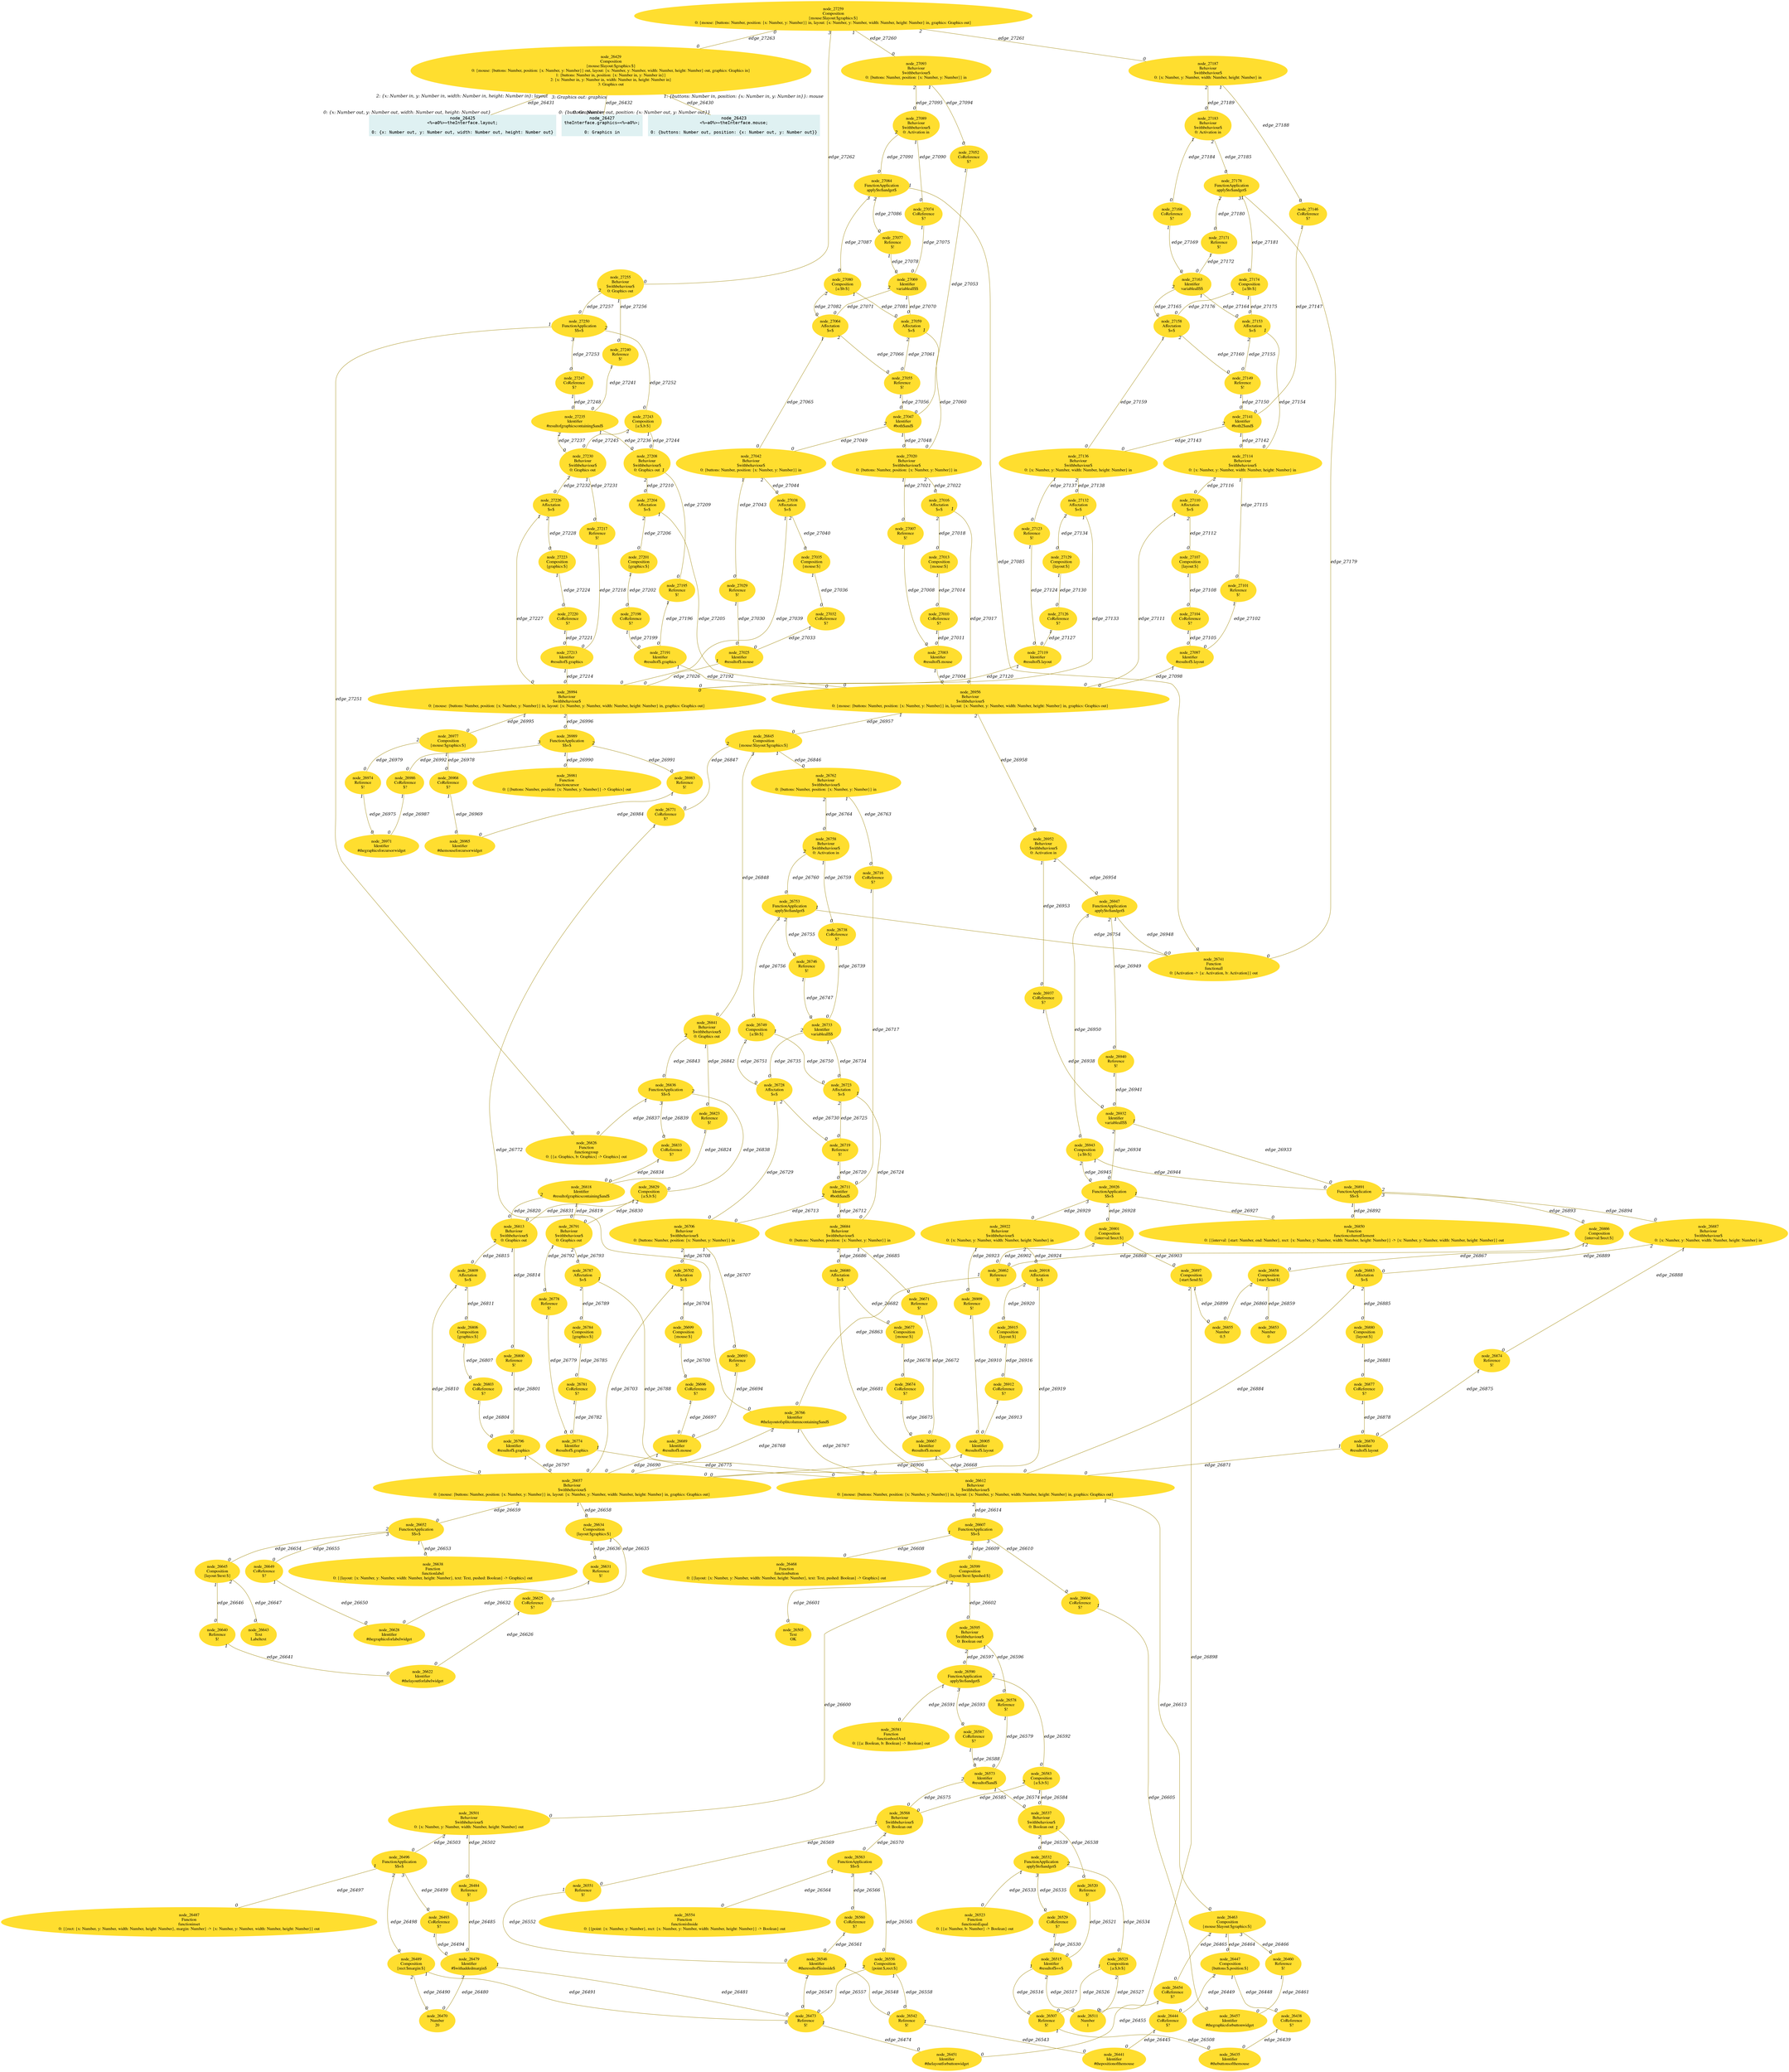 digraph g{node_26423 [shape="box", style="filled", color="#dff1f2", fontname="Courier", label="node_26423
<%=a0%>=theInterface.mouse;

0: {buttons: Number out, position: {x: Number out, y: Number out}}" ]
node_26425 [shape="box", style="filled", color="#dff1f2", fontname="Courier", label="node_26425
<%=a0%>=theInterface.layout;

0: {x: Number out, y: Number out, width: Number out, height: Number out}" ]
node_26427 [shape="box", style="filled", color="#dff1f2", fontname="Courier", label="node_26427
theInterface.graphics=<%=a0%>;

0: Graphics in" ]
node_26429 [shape="ellipse", style="filled", color="#ffde2f", fontname="Times", label="node_26429
Composition
{mouse:$layout:$graphics:$}
0: {mouse: {buttons: Number, position: {x: Number, y: Number}} out, layout: {x: Number, y: Number, width: Number, height: Number} out, graphics: Graphics in}
1: {buttons: Number in, position: {x: Number in, y: Number in}}
2: {x: Number in, y: Number in, width: Number in, height: Number in}
3: Graphics out" ]
node_26435 [shape="ellipse", style="filled", color="#ffde2f", fontname="Times", label="node_26435
Identifier
#thebuttonsofthemouse
" ]
node_26438 [shape="ellipse", style="filled", color="#ffde2f", fontname="Times", label="node_26438
CoReference
$?
" ]
node_26441 [shape="ellipse", style="filled", color="#ffde2f", fontname="Times", label="node_26441
Identifier
#thepositionofthemouse
" ]
node_26444 [shape="ellipse", style="filled", color="#ffde2f", fontname="Times", label="node_26444
CoReference
$?
" ]
node_26447 [shape="ellipse", style="filled", color="#ffde2f", fontname="Times", label="node_26447
Composition
{buttons:$,position:$}
" ]
node_26451 [shape="ellipse", style="filled", color="#ffde2f", fontname="Times", label="node_26451
Identifier
#thelayoutforbuttonwidget
" ]
node_26454 [shape="ellipse", style="filled", color="#ffde2f", fontname="Times", label="node_26454
CoReference
$?
" ]
node_26457 [shape="ellipse", style="filled", color="#ffde2f", fontname="Times", label="node_26457
Identifier
#thegraphicsforbuttonwidget
" ]
node_26460 [shape="ellipse", style="filled", color="#ffde2f", fontname="Times", label="node_26460
Reference
$!
" ]
node_26463 [shape="ellipse", style="filled", color="#ffde2f", fontname="Times", label="node_26463
Composition
{mouse:$layout:$graphics:$}
" ]
node_26468 [shape="ellipse", style="filled", color="#ffde2f", fontname="Times", label="node_26468
Function
functionbutton
0: {{layout: {x: Number, y: Number, width: Number, height: Number}, text: Text, pushed: Boolean} -> Graphics} out" ]
node_26470 [shape="ellipse", style="filled", color="#ffde2f", fontname="Times", label="node_26470
Number
20
" ]
node_26473 [shape="ellipse", style="filled", color="#ffde2f", fontname="Times", label="node_26473
Reference
$!
" ]
node_26479 [shape="ellipse", style="filled", color="#ffde2f", fontname="Times", label="node_26479
Identifier
#$withaddedmargin$
" ]
node_26484 [shape="ellipse", style="filled", color="#ffde2f", fontname="Times", label="node_26484
Reference
$!
" ]
node_26487 [shape="ellipse", style="filled", color="#ffde2f", fontname="Times", label="node_26487
Function
functioninset
0: {{rect: {x: Number, y: Number, width: Number, height: Number}, margin: Number} -> {x: Number, y: Number, width: Number, height: Number}} out" ]
node_26489 [shape="ellipse", style="filled", color="#ffde2f", fontname="Times", label="node_26489
Composition
{rect:$margin:$}
" ]
node_26493 [shape="ellipse", style="filled", color="#ffde2f", fontname="Times", label="node_26493
CoReference
$?
" ]
node_26496 [shape="ellipse", style="filled", color="#ffde2f", fontname="Times", label="node_26496
FunctionApplication
$$=$
" ]
node_26501 [shape="ellipse", style="filled", color="#ffde2f", fontname="Times", label="node_26501
Behaviour
$withbehaviour$
0: {x: Number, y: Number, width: Number, height: Number} out" ]
node_26505 [shape="ellipse", style="filled", color="#ffde2f", fontname="Times", label="node_26505
Text
OK
" ]
node_26507 [shape="ellipse", style="filled", color="#ffde2f", fontname="Times", label="node_26507
Reference
$!
" ]
node_26511 [shape="ellipse", style="filled", color="#ffde2f", fontname="Times", label="node_26511
Number
1
" ]
node_26515 [shape="ellipse", style="filled", color="#ffde2f", fontname="Times", label="node_26515
Identifier
#resultof$==$
" ]
node_26520 [shape="ellipse", style="filled", color="#ffde2f", fontname="Times", label="node_26520
Reference
$!
" ]
node_26523 [shape="ellipse", style="filled", color="#ffde2f", fontname="Times", label="node_26523
Function
functionisEqual
0: {{a: Number, b: Number} -> Boolean} out" ]
node_26525 [shape="ellipse", style="filled", color="#ffde2f", fontname="Times", label="node_26525
Composition
{a:$,b:$}
" ]
node_26529 [shape="ellipse", style="filled", color="#ffde2f", fontname="Times", label="node_26529
CoReference
$?
" ]
node_26532 [shape="ellipse", style="filled", color="#ffde2f", fontname="Times", label="node_26532
FunctionApplication
apply$to$andget$
" ]
node_26537 [shape="ellipse", style="filled", color="#ffde2f", fontname="Times", label="node_26537
Behaviour
$withbehaviour$
0: Boolean out" ]
node_26542 [shape="ellipse", style="filled", color="#ffde2f", fontname="Times", label="node_26542
Reference
$!
" ]
node_26546 [shape="ellipse", style="filled", color="#ffde2f", fontname="Times", label="node_26546
Identifier
#theresultof$isinside$
" ]
node_26551 [shape="ellipse", style="filled", color="#ffde2f", fontname="Times", label="node_26551
Reference
$!
" ]
node_26554 [shape="ellipse", style="filled", color="#ffde2f", fontname="Times", label="node_26554
Function
functionisInside
0: {{point: {x: Number, y: Number}, rect: {x: Number, y: Number, width: Number, height: Number}} -> Boolean} out" ]
node_26556 [shape="ellipse", style="filled", color="#ffde2f", fontname="Times", label="node_26556
Composition
{point:$,rect:$}
" ]
node_26560 [shape="ellipse", style="filled", color="#ffde2f", fontname="Times", label="node_26560
CoReference
$?
" ]
node_26563 [shape="ellipse", style="filled", color="#ffde2f", fontname="Times", label="node_26563
FunctionApplication
$$=$
" ]
node_26568 [shape="ellipse", style="filled", color="#ffde2f", fontname="Times", label="node_26568
Behaviour
$withbehaviour$
0: Boolean out" ]
node_26573 [shape="ellipse", style="filled", color="#ffde2f", fontname="Times", label="node_26573
Identifier
#resultof$and$
" ]
node_26578 [shape="ellipse", style="filled", color="#ffde2f", fontname="Times", label="node_26578
Reference
$!
" ]
node_26581 [shape="ellipse", style="filled", color="#ffde2f", fontname="Times", label="node_26581
Function
functionboolAnd
0: {{a: Boolean, b: Boolean} -> Boolean} out" ]
node_26583 [shape="ellipse", style="filled", color="#ffde2f", fontname="Times", label="node_26583
Composition
{a:$,b:$}
" ]
node_26587 [shape="ellipse", style="filled", color="#ffde2f", fontname="Times", label="node_26587
CoReference
$?
" ]
node_26590 [shape="ellipse", style="filled", color="#ffde2f", fontname="Times", label="node_26590
FunctionApplication
apply$to$andget$
" ]
node_26595 [shape="ellipse", style="filled", color="#ffde2f", fontname="Times", label="node_26595
Behaviour
$withbehaviour$
0: Boolean out" ]
node_26599 [shape="ellipse", style="filled", color="#ffde2f", fontname="Times", label="node_26599
Composition
{layout:$text:$pushed:$}
" ]
node_26604 [shape="ellipse", style="filled", color="#ffde2f", fontname="Times", label="node_26604
CoReference
$?
" ]
node_26607 [shape="ellipse", style="filled", color="#ffde2f", fontname="Times", label="node_26607
FunctionApplication
$$=$
" ]
node_26612 [shape="ellipse", style="filled", color="#ffde2f", fontname="Times", label="node_26612
Behaviour
$withbehaviour$
0: {mouse: {buttons: Number, position: {x: Number, y: Number}} in, layout: {x: Number, y: Number, width: Number, height: Number} in, graphics: Graphics out}" ]
node_26622 [shape="ellipse", style="filled", color="#ffde2f", fontname="Times", label="node_26622
Identifier
#thelayoutforlabelwidget
" ]
node_26625 [shape="ellipse", style="filled", color="#ffde2f", fontname="Times", label="node_26625
CoReference
$?
" ]
node_26628 [shape="ellipse", style="filled", color="#ffde2f", fontname="Times", label="node_26628
Identifier
#thegraphicsforlabelwidget
" ]
node_26631 [shape="ellipse", style="filled", color="#ffde2f", fontname="Times", label="node_26631
Reference
$!
" ]
node_26634 [shape="ellipse", style="filled", color="#ffde2f", fontname="Times", label="node_26634
Composition
{layout:$graphics:$}
" ]
node_26638 [shape="ellipse", style="filled", color="#ffde2f", fontname="Times", label="node_26638
Function
functionlabel
0: {{layout: {x: Number, y: Number, width: Number, height: Number}, text: Text, pushed: Boolean} -> Graphics} out" ]
node_26640 [shape="ellipse", style="filled", color="#ffde2f", fontname="Times", label="node_26640
Reference
$!
" ]
node_26643 [shape="ellipse", style="filled", color="#ffde2f", fontname="Times", label="node_26643
Text
Labeltext
" ]
node_26645 [shape="ellipse", style="filled", color="#ffde2f", fontname="Times", label="node_26645
Composition
{layout:$text:$}
" ]
node_26649 [shape="ellipse", style="filled", color="#ffde2f", fontname="Times", label="node_26649
CoReference
$?
" ]
node_26652 [shape="ellipse", style="filled", color="#ffde2f", fontname="Times", label="node_26652
FunctionApplication
$$=$
" ]
node_26657 [shape="ellipse", style="filled", color="#ffde2f", fontname="Times", label="node_26657
Behaviour
$withbehaviour$
0: {mouse: {buttons: Number, position: {x: Number, y: Number}} in, layout: {x: Number, y: Number, width: Number, height: Number} in, graphics: Graphics out}" ]
node_26667 [shape="ellipse", style="filled", color="#ffde2f", fontname="Times", label="node_26667
Identifier
#resultof$.mouse
" ]
node_26671 [shape="ellipse", style="filled", color="#ffde2f", fontname="Times", label="node_26671
Reference
$!
" ]
node_26674 [shape="ellipse", style="filled", color="#ffde2f", fontname="Times", label="node_26674
CoReference
$?
" ]
node_26677 [shape="ellipse", style="filled", color="#ffde2f", fontname="Times", label="node_26677
Composition
{mouse:$}
" ]
node_26680 [shape="ellipse", style="filled", color="#ffde2f", fontname="Times", label="node_26680
Affectation
$=$
" ]
node_26684 [shape="ellipse", style="filled", color="#ffde2f", fontname="Times", label="node_26684
Behaviour
$withbehaviour$
0: {buttons: Number, position: {x: Number, y: Number}} in" ]
node_26689 [shape="ellipse", style="filled", color="#ffde2f", fontname="Times", label="node_26689
Identifier
#resultof$.mouse
" ]
node_26693 [shape="ellipse", style="filled", color="#ffde2f", fontname="Times", label="node_26693
Reference
$!
" ]
node_26696 [shape="ellipse", style="filled", color="#ffde2f", fontname="Times", label="node_26696
CoReference
$?
" ]
node_26699 [shape="ellipse", style="filled", color="#ffde2f", fontname="Times", label="node_26699
Composition
{mouse:$}
" ]
node_26702 [shape="ellipse", style="filled", color="#ffde2f", fontname="Times", label="node_26702
Affectation
$=$
" ]
node_26706 [shape="ellipse", style="filled", color="#ffde2f", fontname="Times", label="node_26706
Behaviour
$withbehaviour$
0: {buttons: Number, position: {x: Number, y: Number}} in" ]
node_26711 [shape="ellipse", style="filled", color="#ffde2f", fontname="Times", label="node_26711
Identifier
#both$and$
" ]
node_26716 [shape="ellipse", style="filled", color="#ffde2f", fontname="Times", label="node_26716
CoReference
$?
" ]
node_26719 [shape="ellipse", style="filled", color="#ffde2f", fontname="Times", label="node_26719
Reference
$!
" ]
node_26723 [shape="ellipse", style="filled", color="#ffde2f", fontname="Times", label="node_26723
Affectation
$=$
" ]
node_26728 [shape="ellipse", style="filled", color="#ffde2f", fontname="Times", label="node_26728
Affectation
$=$
" ]
node_26733 [shape="ellipse", style="filled", color="#ffde2f", fontname="Times", label="node_26733
Identifier
variableall$$
" ]
node_26738 [shape="ellipse", style="filled", color="#ffde2f", fontname="Times", label="node_26738
CoReference
$?
" ]
node_26741 [shape="ellipse", style="filled", color="#ffde2f", fontname="Times", label="node_26741
Function
functionall
0: {Activation -> {a: Activation, b: Activation}} out" ]
node_26746 [shape="ellipse", style="filled", color="#ffde2f", fontname="Times", label="node_26746
Reference
$!
" ]
node_26749 [shape="ellipse", style="filled", color="#ffde2f", fontname="Times", label="node_26749
Composition
{a:$b:$}
" ]
node_26753 [shape="ellipse", style="filled", color="#ffde2f", fontname="Times", label="node_26753
FunctionApplication
apply$to$andget$
" ]
node_26758 [shape="ellipse", style="filled", color="#ffde2f", fontname="Times", label="node_26758
Behaviour
$withbehaviour$
0: Activation in" ]
node_26762 [shape="ellipse", style="filled", color="#ffde2f", fontname="Times", label="node_26762
Behaviour
$withbehaviour$
0: {buttons: Number, position: {x: Number, y: Number}} in" ]
node_26766 [shape="ellipse", style="filled", color="#ffde2f", fontname="Times", label="node_26766
Identifier
#thelayoutofsplitcolumncontaining$and$
" ]
node_26771 [shape="ellipse", style="filled", color="#ffde2f", fontname="Times", label="node_26771
CoReference
$?
" ]
node_26774 [shape="ellipse", style="filled", color="#ffde2f", fontname="Times", label="node_26774
Identifier
#resultof$.graphics
" ]
node_26778 [shape="ellipse", style="filled", color="#ffde2f", fontname="Times", label="node_26778
Reference
$!
" ]
node_26781 [shape="ellipse", style="filled", color="#ffde2f", fontname="Times", label="node_26781
CoReference
$?
" ]
node_26784 [shape="ellipse", style="filled", color="#ffde2f", fontname="Times", label="node_26784
Composition
{graphics:$}
" ]
node_26787 [shape="ellipse", style="filled", color="#ffde2f", fontname="Times", label="node_26787
Affectation
$=$
" ]
node_26791 [shape="ellipse", style="filled", color="#ffde2f", fontname="Times", label="node_26791
Behaviour
$withbehaviour$
0: Graphics out" ]
node_26796 [shape="ellipse", style="filled", color="#ffde2f", fontname="Times", label="node_26796
Identifier
#resultof$.graphics
" ]
node_26800 [shape="ellipse", style="filled", color="#ffde2f", fontname="Times", label="node_26800
Reference
$!
" ]
node_26803 [shape="ellipse", style="filled", color="#ffde2f", fontname="Times", label="node_26803
CoReference
$?
" ]
node_26806 [shape="ellipse", style="filled", color="#ffde2f", fontname="Times", label="node_26806
Composition
{graphics:$}
" ]
node_26809 [shape="ellipse", style="filled", color="#ffde2f", fontname="Times", label="node_26809
Affectation
$=$
" ]
node_26813 [shape="ellipse", style="filled", color="#ffde2f", fontname="Times", label="node_26813
Behaviour
$withbehaviour$
0: Graphics out" ]
node_26818 [shape="ellipse", style="filled", color="#ffde2f", fontname="Times", label="node_26818
Identifier
#resultofgraphicscontaining$and$
" ]
node_26823 [shape="ellipse", style="filled", color="#ffde2f", fontname="Times", label="node_26823
Reference
$!
" ]
node_26826 [shape="ellipse", style="filled", color="#ffde2f", fontname="Times", label="node_26826
Function
functiongroup
0: {{a: Graphics, b: Graphics} -> Graphics} out" ]
node_26829 [shape="ellipse", style="filled", color="#ffde2f", fontname="Times", label="node_26829
Composition
{a:$,b:$}
" ]
node_26833 [shape="ellipse", style="filled", color="#ffde2f", fontname="Times", label="node_26833
CoReference
$?
" ]
node_26836 [shape="ellipse", style="filled", color="#ffde2f", fontname="Times", label="node_26836
FunctionApplication
$$=$
" ]
node_26841 [shape="ellipse", style="filled", color="#ffde2f", fontname="Times", label="node_26841
Behaviour
$withbehaviour$
0: Graphics out" ]
node_26845 [shape="ellipse", style="filled", color="#ffde2f", fontname="Times", label="node_26845
Composition
{mouse:$layout:$graphics:$}
" ]
node_26850 [shape="ellipse", style="filled", color="#ffde2f", fontname="Times", label="node_26850
Function
functioncolumnElement
0: {{interval: {start: Number, end: Number}, rect: {x: Number, y: Number, width: Number, height: Number}} -> {x: Number, y: Number, width: Number, height: Number}} out" ]
node_26853 [shape="ellipse", style="filled", color="#ffde2f", fontname="Times", label="node_26853
Number
0
" ]
node_26855 [shape="ellipse", style="filled", color="#ffde2f", fontname="Times", label="node_26855
Number
0.5
" ]
node_26858 [shape="ellipse", style="filled", color="#ffde2f", fontname="Times", label="node_26858
Composition
{start:$end:$}
" ]
node_26862 [shape="ellipse", style="filled", color="#ffde2f", fontname="Times", label="node_26862
Reference
$!
" ]
node_26866 [shape="ellipse", style="filled", color="#ffde2f", fontname="Times", label="node_26866
Composition
{interval:$rect:$}
" ]
node_26870 [shape="ellipse", style="filled", color="#ffde2f", fontname="Times", label="node_26870
Identifier
#resultof$.layout
" ]
node_26874 [shape="ellipse", style="filled", color="#ffde2f", fontname="Times", label="node_26874
Reference
$!
" ]
node_26877 [shape="ellipse", style="filled", color="#ffde2f", fontname="Times", label="node_26877
CoReference
$?
" ]
node_26880 [shape="ellipse", style="filled", color="#ffde2f", fontname="Times", label="node_26880
Composition
{layout:$}
" ]
node_26883 [shape="ellipse", style="filled", color="#ffde2f", fontname="Times", label="node_26883
Affectation
$=$
" ]
node_26887 [shape="ellipse", style="filled", color="#ffde2f", fontname="Times", label="node_26887
Behaviour
$withbehaviour$
0: {x: Number, y: Number, width: Number, height: Number} in" ]
node_26891 [shape="ellipse", style="filled", color="#ffde2f", fontname="Times", label="node_26891
FunctionApplication
$$=$
" ]
node_26897 [shape="ellipse", style="filled", color="#ffde2f", fontname="Times", label="node_26897
Composition
{start:$end:$}
" ]
node_26901 [shape="ellipse", style="filled", color="#ffde2f", fontname="Times", label="node_26901
Composition
{interval:$rect:$}
" ]
node_26905 [shape="ellipse", style="filled", color="#ffde2f", fontname="Times", label="node_26905
Identifier
#resultof$.layout
" ]
node_26909 [shape="ellipse", style="filled", color="#ffde2f", fontname="Times", label="node_26909
Reference
$!
" ]
node_26912 [shape="ellipse", style="filled", color="#ffde2f", fontname="Times", label="node_26912
CoReference
$?
" ]
node_26915 [shape="ellipse", style="filled", color="#ffde2f", fontname="Times", label="node_26915
Composition
{layout:$}
" ]
node_26918 [shape="ellipse", style="filled", color="#ffde2f", fontname="Times", label="node_26918
Affectation
$=$
" ]
node_26922 [shape="ellipse", style="filled", color="#ffde2f", fontname="Times", label="node_26922
Behaviour
$withbehaviour$
0: {x: Number, y: Number, width: Number, height: Number} in" ]
node_26926 [shape="ellipse", style="filled", color="#ffde2f", fontname="Times", label="node_26926
FunctionApplication
$$=$
" ]
node_26932 [shape="ellipse", style="filled", color="#ffde2f", fontname="Times", label="node_26932
Identifier
variableall$$
" ]
node_26937 [shape="ellipse", style="filled", color="#ffde2f", fontname="Times", label="node_26937
CoReference
$?
" ]
node_26940 [shape="ellipse", style="filled", color="#ffde2f", fontname="Times", label="node_26940
Reference
$!
" ]
node_26943 [shape="ellipse", style="filled", color="#ffde2f", fontname="Times", label="node_26943
Composition
{a:$b:$}
" ]
node_26947 [shape="ellipse", style="filled", color="#ffde2f", fontname="Times", label="node_26947
FunctionApplication
apply$to$andget$
" ]
node_26952 [shape="ellipse", style="filled", color="#ffde2f", fontname="Times", label="node_26952
Behaviour
$withbehaviour$
0: Activation in" ]
node_26956 [shape="ellipse", style="filled", color="#ffde2f", fontname="Times", label="node_26956
Behaviour
$withbehaviour$
0: {mouse: {buttons: Number, position: {x: Number, y: Number}} in, layout: {x: Number, y: Number, width: Number, height: Number} in, graphics: Graphics out}" ]
node_26965 [shape="ellipse", style="filled", color="#ffde2f", fontname="Times", label="node_26965
Identifier
#themouseforcursorwidget
" ]
node_26968 [shape="ellipse", style="filled", color="#ffde2f", fontname="Times", label="node_26968
CoReference
$?
" ]
node_26971 [shape="ellipse", style="filled", color="#ffde2f", fontname="Times", label="node_26971
Identifier
#thegraphicsforcursorwidget
" ]
node_26974 [shape="ellipse", style="filled", color="#ffde2f", fontname="Times", label="node_26974
Reference
$!
" ]
node_26977 [shape="ellipse", style="filled", color="#ffde2f", fontname="Times", label="node_26977
Composition
{mouse:$graphics:$}
" ]
node_26981 [shape="ellipse", style="filled", color="#ffde2f", fontname="Times", label="node_26981
Function
functioncursor
0: {{buttons: Number, position: {x: Number, y: Number}} -> Graphics} out" ]
node_26983 [shape="ellipse", style="filled", color="#ffde2f", fontname="Times", label="node_26983
Reference
$!
" ]
node_26986 [shape="ellipse", style="filled", color="#ffde2f", fontname="Times", label="node_26986
CoReference
$?
" ]
node_26989 [shape="ellipse", style="filled", color="#ffde2f", fontname="Times", label="node_26989
FunctionApplication
$$=$
" ]
node_26994 [shape="ellipse", style="filled", color="#ffde2f", fontname="Times", label="node_26994
Behaviour
$withbehaviour$
0: {mouse: {buttons: Number, position: {x: Number, y: Number}} in, layout: {x: Number, y: Number, width: Number, height: Number} in, graphics: Graphics out}" ]
node_27003 [shape="ellipse", style="filled", color="#ffde2f", fontname="Times", label="node_27003
Identifier
#resultof$.mouse
" ]
node_27007 [shape="ellipse", style="filled", color="#ffde2f", fontname="Times", label="node_27007
Reference
$!
" ]
node_27010 [shape="ellipse", style="filled", color="#ffde2f", fontname="Times", label="node_27010
CoReference
$?
" ]
node_27013 [shape="ellipse", style="filled", color="#ffde2f", fontname="Times", label="node_27013
Composition
{mouse:$}
" ]
node_27016 [shape="ellipse", style="filled", color="#ffde2f", fontname="Times", label="node_27016
Affectation
$=$
" ]
node_27020 [shape="ellipse", style="filled", color="#ffde2f", fontname="Times", label="node_27020
Behaviour
$withbehaviour$
0: {buttons: Number, position: {x: Number, y: Number}} in" ]
node_27025 [shape="ellipse", style="filled", color="#ffde2f", fontname="Times", label="node_27025
Identifier
#resultof$.mouse
" ]
node_27029 [shape="ellipse", style="filled", color="#ffde2f", fontname="Times", label="node_27029
Reference
$!
" ]
node_27032 [shape="ellipse", style="filled", color="#ffde2f", fontname="Times", label="node_27032
CoReference
$?
" ]
node_27035 [shape="ellipse", style="filled", color="#ffde2f", fontname="Times", label="node_27035
Composition
{mouse:$}
" ]
node_27038 [shape="ellipse", style="filled", color="#ffde2f", fontname="Times", label="node_27038
Affectation
$=$
" ]
node_27042 [shape="ellipse", style="filled", color="#ffde2f", fontname="Times", label="node_27042
Behaviour
$withbehaviour$
0: {buttons: Number, position: {x: Number, y: Number}} in" ]
node_27047 [shape="ellipse", style="filled", color="#ffde2f", fontname="Times", label="node_27047
Identifier
#both$and$
" ]
node_27052 [shape="ellipse", style="filled", color="#ffde2f", fontname="Times", label="node_27052
CoReference
$?
" ]
node_27055 [shape="ellipse", style="filled", color="#ffde2f", fontname="Times", label="node_27055
Reference
$!
" ]
node_27059 [shape="ellipse", style="filled", color="#ffde2f", fontname="Times", label="node_27059
Affectation
$=$
" ]
node_27064 [shape="ellipse", style="filled", color="#ffde2f", fontname="Times", label="node_27064
Affectation
$=$
" ]
node_27069 [shape="ellipse", style="filled", color="#ffde2f", fontname="Times", label="node_27069
Identifier
variableall$$
" ]
node_27074 [shape="ellipse", style="filled", color="#ffde2f", fontname="Times", label="node_27074
CoReference
$?
" ]
node_27077 [shape="ellipse", style="filled", color="#ffde2f", fontname="Times", label="node_27077
Reference
$!
" ]
node_27080 [shape="ellipse", style="filled", color="#ffde2f", fontname="Times", label="node_27080
Composition
{a:$b:$}
" ]
node_27084 [shape="ellipse", style="filled", color="#ffde2f", fontname="Times", label="node_27084
FunctionApplication
apply$to$andget$
" ]
node_27089 [shape="ellipse", style="filled", color="#ffde2f", fontname="Times", label="node_27089
Behaviour
$withbehaviour$
0: Activation in" ]
node_27093 [shape="ellipse", style="filled", color="#ffde2f", fontname="Times", label="node_27093
Behaviour
$withbehaviour$
0: {buttons: Number, position: {x: Number, y: Number}} in" ]
node_27097 [shape="ellipse", style="filled", color="#ffde2f", fontname="Times", label="node_27097
Identifier
#resultof$.layout
" ]
node_27101 [shape="ellipse", style="filled", color="#ffde2f", fontname="Times", label="node_27101
Reference
$!
" ]
node_27104 [shape="ellipse", style="filled", color="#ffde2f", fontname="Times", label="node_27104
CoReference
$?
" ]
node_27107 [shape="ellipse", style="filled", color="#ffde2f", fontname="Times", label="node_27107
Composition
{layout:$}
" ]
node_27110 [shape="ellipse", style="filled", color="#ffde2f", fontname="Times", label="node_27110
Affectation
$=$
" ]
node_27114 [shape="ellipse", style="filled", color="#ffde2f", fontname="Times", label="node_27114
Behaviour
$withbehaviour$
0: {x: Number, y: Number, width: Number, height: Number} in" ]
node_27119 [shape="ellipse", style="filled", color="#ffde2f", fontname="Times", label="node_27119
Identifier
#resultof$.layout
" ]
node_27123 [shape="ellipse", style="filled", color="#ffde2f", fontname="Times", label="node_27123
Reference
$!
" ]
node_27126 [shape="ellipse", style="filled", color="#ffde2f", fontname="Times", label="node_27126
CoReference
$?
" ]
node_27129 [shape="ellipse", style="filled", color="#ffde2f", fontname="Times", label="node_27129
Composition
{layout:$}
" ]
node_27132 [shape="ellipse", style="filled", color="#ffde2f", fontname="Times", label="node_27132
Affectation
$=$
" ]
node_27136 [shape="ellipse", style="filled", color="#ffde2f", fontname="Times", label="node_27136
Behaviour
$withbehaviour$
0: {x: Number, y: Number, width: Number, height: Number} in" ]
node_27141 [shape="ellipse", style="filled", color="#ffde2f", fontname="Times", label="node_27141
Identifier
#both2$and$
" ]
node_27146 [shape="ellipse", style="filled", color="#ffde2f", fontname="Times", label="node_27146
CoReference
$?
" ]
node_27149 [shape="ellipse", style="filled", color="#ffde2f", fontname="Times", label="node_27149
Reference
$!
" ]
node_27153 [shape="ellipse", style="filled", color="#ffde2f", fontname="Times", label="node_27153
Affectation
$=$
" ]
node_27158 [shape="ellipse", style="filled", color="#ffde2f", fontname="Times", label="node_27158
Affectation
$=$
" ]
node_27163 [shape="ellipse", style="filled", color="#ffde2f", fontname="Times", label="node_27163
Identifier
variableall$$
" ]
node_27168 [shape="ellipse", style="filled", color="#ffde2f", fontname="Times", label="node_27168
CoReference
$?
" ]
node_27171 [shape="ellipse", style="filled", color="#ffde2f", fontname="Times", label="node_27171
Reference
$!
" ]
node_27174 [shape="ellipse", style="filled", color="#ffde2f", fontname="Times", label="node_27174
Composition
{a:$b:$}
" ]
node_27178 [shape="ellipse", style="filled", color="#ffde2f", fontname="Times", label="node_27178
FunctionApplication
apply$to$andget$
" ]
node_27183 [shape="ellipse", style="filled", color="#ffde2f", fontname="Times", label="node_27183
Behaviour
$withbehaviour$
0: Activation in" ]
node_27187 [shape="ellipse", style="filled", color="#ffde2f", fontname="Times", label="node_27187
Behaviour
$withbehaviour$
0: {x: Number, y: Number, width: Number, height: Number} in" ]
node_27191 [shape="ellipse", style="filled", color="#ffde2f", fontname="Times", label="node_27191
Identifier
#resultof$.graphics
" ]
node_27195 [shape="ellipse", style="filled", color="#ffde2f", fontname="Times", label="node_27195
Reference
$!
" ]
node_27198 [shape="ellipse", style="filled", color="#ffde2f", fontname="Times", label="node_27198
CoReference
$?
" ]
node_27201 [shape="ellipse", style="filled", color="#ffde2f", fontname="Times", label="node_27201
Composition
{graphics:$}
" ]
node_27204 [shape="ellipse", style="filled", color="#ffde2f", fontname="Times", label="node_27204
Affectation
$=$
" ]
node_27208 [shape="ellipse", style="filled", color="#ffde2f", fontname="Times", label="node_27208
Behaviour
$withbehaviour$
0: Graphics out" ]
node_27213 [shape="ellipse", style="filled", color="#ffde2f", fontname="Times", label="node_27213
Identifier
#resultof$.graphics
" ]
node_27217 [shape="ellipse", style="filled", color="#ffde2f", fontname="Times", label="node_27217
Reference
$!
" ]
node_27220 [shape="ellipse", style="filled", color="#ffde2f", fontname="Times", label="node_27220
CoReference
$?
" ]
node_27223 [shape="ellipse", style="filled", color="#ffde2f", fontname="Times", label="node_27223
Composition
{graphics:$}
" ]
node_27226 [shape="ellipse", style="filled", color="#ffde2f", fontname="Times", label="node_27226
Affectation
$=$
" ]
node_27230 [shape="ellipse", style="filled", color="#ffde2f", fontname="Times", label="node_27230
Behaviour
$withbehaviour$
0: Graphics out" ]
node_27235 [shape="ellipse", style="filled", color="#ffde2f", fontname="Times", label="node_27235
Identifier
#resultofgraphicscontaining$and$
" ]
node_27240 [shape="ellipse", style="filled", color="#ffde2f", fontname="Times", label="node_27240
Reference
$!
" ]
node_27243 [shape="ellipse", style="filled", color="#ffde2f", fontname="Times", label="node_27243
Composition
{a:$,b:$}
" ]
node_27247 [shape="ellipse", style="filled", color="#ffde2f", fontname="Times", label="node_27247
CoReference
$?
" ]
node_27250 [shape="ellipse", style="filled", color="#ffde2f", fontname="Times", label="node_27250
FunctionApplication
$$=$
" ]
node_27255 [shape="ellipse", style="filled", color="#ffde2f", fontname="Times", label="node_27255
Behaviour
$withbehaviour$
0: Graphics out" ]
node_27259 [shape="ellipse", style="filled", color="#ffde2f", fontname="Times", label="node_27259
Composition
{mouse:$layout:$graphics:$}
0: {mouse: {buttons: Number, position: {x: Number, y: Number}} in, layout: {x: Number, y: Number, width: Number, height: Number} in, graphics: Graphics out}" ]
node_26429 -> node_26423 [dir=none, arrowHead=none, fontname="Times-Italic", arrowsize=1, color="#9d8400", label="edge_26430",  headlabel="0: {buttons: Number out, position: {x: Number out, y: Number out}}", taillabel="1: {buttons: Number in, position: {x: Number in, y: Number in}}: mouse" ]
node_26429 -> node_26425 [dir=none, arrowHead=none, fontname="Times-Italic", arrowsize=1, color="#9d8400", label="edge_26431",  headlabel="0: {x: Number out, y: Number out, width: Number out, height: Number out}", taillabel="2: {x: Number in, y: Number in, width: Number in, height: Number in}: layout" ]
node_26429 -> node_26427 [dir=none, arrowHead=none, fontname="Times-Italic", arrowsize=1, color="#9d8400", label="edge_26432",  headlabel="0: Graphics in", taillabel="3: Graphics out: graphics" ]
node_26438 -> node_26435 [dir=none, arrowHead=none, fontname="Times-Italic", arrowsize=1, color="#9d8400", label="edge_26439",  headlabel="0", taillabel="1" ]
node_26444 -> node_26441 [dir=none, arrowHead=none, fontname="Times-Italic", arrowsize=1, color="#9d8400", label="edge_26445",  headlabel="0", taillabel="1" ]
node_26447 -> node_26438 [dir=none, arrowHead=none, fontname="Times-Italic", arrowsize=1, color="#9d8400", label="edge_26448",  headlabel="0", taillabel="1" ]
node_26447 -> node_26444 [dir=none, arrowHead=none, fontname="Times-Italic", arrowsize=1, color="#9d8400", label="edge_26449",  headlabel="0", taillabel="2" ]
node_26454 -> node_26451 [dir=none, arrowHead=none, fontname="Times-Italic", arrowsize=1, color="#9d8400", label="edge_26455",  headlabel="0", taillabel="1" ]
node_26460 -> node_26457 [dir=none, arrowHead=none, fontname="Times-Italic", arrowsize=1, color="#9d8400", label="edge_26461",  headlabel="0", taillabel="1" ]
node_26463 -> node_26447 [dir=none, arrowHead=none, fontname="Times-Italic", arrowsize=1, color="#9d8400", label="edge_26464",  headlabel="0", taillabel="1" ]
node_26463 -> node_26454 [dir=none, arrowHead=none, fontname="Times-Italic", arrowsize=1, color="#9d8400", label="edge_26465",  headlabel="0", taillabel="2" ]
node_26463 -> node_26460 [dir=none, arrowHead=none, fontname="Times-Italic", arrowsize=1, color="#9d8400", label="edge_26466",  headlabel="0", taillabel="3" ]
node_26473 -> node_26451 [dir=none, arrowHead=none, fontname="Times-Italic", arrowsize=1, color="#9d8400", label="edge_26474",  headlabel="0", taillabel="1" ]
node_26479 -> node_26470 [dir=none, arrowHead=none, fontname="Times-Italic", arrowsize=1, color="#9d8400", label="edge_26480",  headlabel="0", taillabel="2" ]
node_26479 -> node_26473 [dir=none, arrowHead=none, fontname="Times-Italic", arrowsize=1, color="#9d8400", label="edge_26481",  headlabel="0", taillabel="1" ]
node_26484 -> node_26479 [dir=none, arrowHead=none, fontname="Times-Italic", arrowsize=1, color="#9d8400", label="edge_26485",  headlabel="0", taillabel="1" ]
node_26489 -> node_26470 [dir=none, arrowHead=none, fontname="Times-Italic", arrowsize=1, color="#9d8400", label="edge_26490",  headlabel="0", taillabel="2" ]
node_26489 -> node_26473 [dir=none, arrowHead=none, fontname="Times-Italic", arrowsize=1, color="#9d8400", label="edge_26491",  headlabel="0", taillabel="1" ]
node_26493 -> node_26479 [dir=none, arrowHead=none, fontname="Times-Italic", arrowsize=1, color="#9d8400", label="edge_26494",  headlabel="0", taillabel="1" ]
node_26496 -> node_26487 [dir=none, arrowHead=none, fontname="Times-Italic", arrowsize=1, color="#9d8400", label="edge_26497",  headlabel="0", taillabel="1" ]
node_26496 -> node_26489 [dir=none, arrowHead=none, fontname="Times-Italic", arrowsize=1, color="#9d8400", label="edge_26498",  headlabel="0", taillabel="2" ]
node_26496 -> node_26493 [dir=none, arrowHead=none, fontname="Times-Italic", arrowsize=1, color="#9d8400", label="edge_26499",  headlabel="0", taillabel="3" ]
node_26501 -> node_26484 [dir=none, arrowHead=none, fontname="Times-Italic", arrowsize=1, color="#9d8400", label="edge_26502",  headlabel="0", taillabel="1" ]
node_26501 -> node_26496 [dir=none, arrowHead=none, fontname="Times-Italic", arrowsize=1, color="#9d8400", label="edge_26503",  headlabel="0", taillabel="2" ]
node_26507 -> node_26435 [dir=none, arrowHead=none, fontname="Times-Italic", arrowsize=1, color="#9d8400", label="edge_26508",  headlabel="0", taillabel="1" ]
node_26515 -> node_26507 [dir=none, arrowHead=none, fontname="Times-Italic", arrowsize=1, color="#9d8400", label="edge_26516",  headlabel="0", taillabel="1" ]
node_26515 -> node_26511 [dir=none, arrowHead=none, fontname="Times-Italic", arrowsize=1, color="#9d8400", label="edge_26517",  headlabel="0", taillabel="2" ]
node_26520 -> node_26515 [dir=none, arrowHead=none, fontname="Times-Italic", arrowsize=1, color="#9d8400", label="edge_26521",  headlabel="0", taillabel="1" ]
node_26525 -> node_26507 [dir=none, arrowHead=none, fontname="Times-Italic", arrowsize=1, color="#9d8400", label="edge_26526",  headlabel="0", taillabel="1" ]
node_26525 -> node_26511 [dir=none, arrowHead=none, fontname="Times-Italic", arrowsize=1, color="#9d8400", label="edge_26527",  headlabel="0", taillabel="2" ]
node_26529 -> node_26515 [dir=none, arrowHead=none, fontname="Times-Italic", arrowsize=1, color="#9d8400", label="edge_26530",  headlabel="0", taillabel="1" ]
node_26532 -> node_26523 [dir=none, arrowHead=none, fontname="Times-Italic", arrowsize=1, color="#9d8400", label="edge_26533",  headlabel="0", taillabel="1" ]
node_26532 -> node_26525 [dir=none, arrowHead=none, fontname="Times-Italic", arrowsize=1, color="#9d8400", label="edge_26534",  headlabel="0", taillabel="2" ]
node_26532 -> node_26529 [dir=none, arrowHead=none, fontname="Times-Italic", arrowsize=1, color="#9d8400", label="edge_26535",  headlabel="0", taillabel="3" ]
node_26537 -> node_26520 [dir=none, arrowHead=none, fontname="Times-Italic", arrowsize=1, color="#9d8400", label="edge_26538",  headlabel="0", taillabel="1" ]
node_26537 -> node_26532 [dir=none, arrowHead=none, fontname="Times-Italic", arrowsize=1, color="#9d8400", label="edge_26539",  headlabel="0", taillabel="2" ]
node_26542 -> node_26441 [dir=none, arrowHead=none, fontname="Times-Italic", arrowsize=1, color="#9d8400", label="edge_26543",  headlabel="0", taillabel="1" ]
node_26546 -> node_26473 [dir=none, arrowHead=none, fontname="Times-Italic", arrowsize=1, color="#9d8400", label="edge_26547",  headlabel="0", taillabel="2" ]
node_26546 -> node_26542 [dir=none, arrowHead=none, fontname="Times-Italic", arrowsize=1, color="#9d8400", label="edge_26548",  headlabel="0", taillabel="1" ]
node_26551 -> node_26546 [dir=none, arrowHead=none, fontname="Times-Italic", arrowsize=1, color="#9d8400", label="edge_26552",  headlabel="0", taillabel="1" ]
node_26556 -> node_26473 [dir=none, arrowHead=none, fontname="Times-Italic", arrowsize=1, color="#9d8400", label="edge_26557",  headlabel="0", taillabel="2" ]
node_26556 -> node_26542 [dir=none, arrowHead=none, fontname="Times-Italic", arrowsize=1, color="#9d8400", label="edge_26558",  headlabel="0", taillabel="1" ]
node_26560 -> node_26546 [dir=none, arrowHead=none, fontname="Times-Italic", arrowsize=1, color="#9d8400", label="edge_26561",  headlabel="0", taillabel="1" ]
node_26563 -> node_26554 [dir=none, arrowHead=none, fontname="Times-Italic", arrowsize=1, color="#9d8400", label="edge_26564",  headlabel="0", taillabel="1" ]
node_26563 -> node_26556 [dir=none, arrowHead=none, fontname="Times-Italic", arrowsize=1, color="#9d8400", label="edge_26565",  headlabel="0", taillabel="2" ]
node_26563 -> node_26560 [dir=none, arrowHead=none, fontname="Times-Italic", arrowsize=1, color="#9d8400", label="edge_26566",  headlabel="0", taillabel="3" ]
node_26568 -> node_26551 [dir=none, arrowHead=none, fontname="Times-Italic", arrowsize=1, color="#9d8400", label="edge_26569",  headlabel="0", taillabel="1" ]
node_26568 -> node_26563 [dir=none, arrowHead=none, fontname="Times-Italic", arrowsize=1, color="#9d8400", label="edge_26570",  headlabel="0", taillabel="2" ]
node_26573 -> node_26537 [dir=none, arrowHead=none, fontname="Times-Italic", arrowsize=1, color="#9d8400", label="edge_26574",  headlabel="0", taillabel="1" ]
node_26573 -> node_26568 [dir=none, arrowHead=none, fontname="Times-Italic", arrowsize=1, color="#9d8400", label="edge_26575",  headlabel="0", taillabel="2" ]
node_26578 -> node_26573 [dir=none, arrowHead=none, fontname="Times-Italic", arrowsize=1, color="#9d8400", label="edge_26579",  headlabel="0", taillabel="1" ]
node_26583 -> node_26537 [dir=none, arrowHead=none, fontname="Times-Italic", arrowsize=1, color="#9d8400", label="edge_26584",  headlabel="0", taillabel="1" ]
node_26583 -> node_26568 [dir=none, arrowHead=none, fontname="Times-Italic", arrowsize=1, color="#9d8400", label="edge_26585",  headlabel="0", taillabel="2" ]
node_26587 -> node_26573 [dir=none, arrowHead=none, fontname="Times-Italic", arrowsize=1, color="#9d8400", label="edge_26588",  headlabel="0", taillabel="1" ]
node_26590 -> node_26581 [dir=none, arrowHead=none, fontname="Times-Italic", arrowsize=1, color="#9d8400", label="edge_26591",  headlabel="0", taillabel="1" ]
node_26590 -> node_26583 [dir=none, arrowHead=none, fontname="Times-Italic", arrowsize=1, color="#9d8400", label="edge_26592",  headlabel="0", taillabel="2" ]
node_26590 -> node_26587 [dir=none, arrowHead=none, fontname="Times-Italic", arrowsize=1, color="#9d8400", label="edge_26593",  headlabel="0", taillabel="3" ]
node_26595 -> node_26578 [dir=none, arrowHead=none, fontname="Times-Italic", arrowsize=1, color="#9d8400", label="edge_26596",  headlabel="0", taillabel="1" ]
node_26595 -> node_26590 [dir=none, arrowHead=none, fontname="Times-Italic", arrowsize=1, color="#9d8400", label="edge_26597",  headlabel="0", taillabel="2" ]
node_26599 -> node_26501 [dir=none, arrowHead=none, fontname="Times-Italic", arrowsize=1, color="#9d8400", label="edge_26600",  headlabel="0", taillabel="1" ]
node_26599 -> node_26505 [dir=none, arrowHead=none, fontname="Times-Italic", arrowsize=1, color="#9d8400", label="edge_26601",  headlabel="0", taillabel="2" ]
node_26599 -> node_26595 [dir=none, arrowHead=none, fontname="Times-Italic", arrowsize=1, color="#9d8400", label="edge_26602",  headlabel="0", taillabel="3" ]
node_26604 -> node_26457 [dir=none, arrowHead=none, fontname="Times-Italic", arrowsize=1, color="#9d8400", label="edge_26605",  headlabel="0", taillabel="1" ]
node_26607 -> node_26468 [dir=none, arrowHead=none, fontname="Times-Italic", arrowsize=1, color="#9d8400", label="edge_26608",  headlabel="0", taillabel="1" ]
node_26607 -> node_26599 [dir=none, arrowHead=none, fontname="Times-Italic", arrowsize=1, color="#9d8400", label="edge_26609",  headlabel="0", taillabel="2" ]
node_26607 -> node_26604 [dir=none, arrowHead=none, fontname="Times-Italic", arrowsize=1, color="#9d8400", label="edge_26610",  headlabel="0", taillabel="3" ]
node_26612 -> node_26463 [dir=none, arrowHead=none, fontname="Times-Italic", arrowsize=1, color="#9d8400", label="edge_26613",  headlabel="0", taillabel="1" ]
node_26612 -> node_26607 [dir=none, arrowHead=none, fontname="Times-Italic", arrowsize=1, color="#9d8400", label="edge_26614",  headlabel="0", taillabel="2" ]
node_26625 -> node_26622 [dir=none, arrowHead=none, fontname="Times-Italic", arrowsize=1, color="#9d8400", label="edge_26626",  headlabel="0", taillabel="1" ]
node_26631 -> node_26628 [dir=none, arrowHead=none, fontname="Times-Italic", arrowsize=1, color="#9d8400", label="edge_26632",  headlabel="0", taillabel="1" ]
node_26634 -> node_26625 [dir=none, arrowHead=none, fontname="Times-Italic", arrowsize=1, color="#9d8400", label="edge_26635",  headlabel="0", taillabel="1" ]
node_26634 -> node_26631 [dir=none, arrowHead=none, fontname="Times-Italic", arrowsize=1, color="#9d8400", label="edge_26636",  headlabel="0", taillabel="2" ]
node_26640 -> node_26622 [dir=none, arrowHead=none, fontname="Times-Italic", arrowsize=1, color="#9d8400", label="edge_26641",  headlabel="0", taillabel="1" ]
node_26645 -> node_26640 [dir=none, arrowHead=none, fontname="Times-Italic", arrowsize=1, color="#9d8400", label="edge_26646",  headlabel="0", taillabel="1" ]
node_26645 -> node_26643 [dir=none, arrowHead=none, fontname="Times-Italic", arrowsize=1, color="#9d8400", label="edge_26647",  headlabel="0", taillabel="2" ]
node_26649 -> node_26628 [dir=none, arrowHead=none, fontname="Times-Italic", arrowsize=1, color="#9d8400", label="edge_26650",  headlabel="0", taillabel="1" ]
node_26652 -> node_26638 [dir=none, arrowHead=none, fontname="Times-Italic", arrowsize=1, color="#9d8400", label="edge_26653",  headlabel="0", taillabel="1" ]
node_26652 -> node_26645 [dir=none, arrowHead=none, fontname="Times-Italic", arrowsize=1, color="#9d8400", label="edge_26654",  headlabel="0", taillabel="2" ]
node_26652 -> node_26649 [dir=none, arrowHead=none, fontname="Times-Italic", arrowsize=1, color="#9d8400", label="edge_26655",  headlabel="0", taillabel="3" ]
node_26657 -> node_26634 [dir=none, arrowHead=none, fontname="Times-Italic", arrowsize=1, color="#9d8400", label="edge_26658",  headlabel="0", taillabel="1" ]
node_26657 -> node_26652 [dir=none, arrowHead=none, fontname="Times-Italic", arrowsize=1, color="#9d8400", label="edge_26659",  headlabel="0", taillabel="2" ]
node_26667 -> node_26612 [dir=none, arrowHead=none, fontname="Times-Italic", arrowsize=1, color="#9d8400", label="edge_26668",  headlabel="0", taillabel="1" ]
node_26671 -> node_26667 [dir=none, arrowHead=none, fontname="Times-Italic", arrowsize=1, color="#9d8400", label="edge_26672",  headlabel="0", taillabel="1" ]
node_26674 -> node_26667 [dir=none, arrowHead=none, fontname="Times-Italic", arrowsize=1, color="#9d8400", label="edge_26675",  headlabel="0", taillabel="1" ]
node_26677 -> node_26674 [dir=none, arrowHead=none, fontname="Times-Italic", arrowsize=1, color="#9d8400", label="edge_26678",  headlabel="0", taillabel="1" ]
node_26680 -> node_26612 [dir=none, arrowHead=none, fontname="Times-Italic", arrowsize=1, color="#9d8400", label="edge_26681",  headlabel="0", taillabel="1" ]
node_26680 -> node_26677 [dir=none, arrowHead=none, fontname="Times-Italic", arrowsize=1, color="#9d8400", label="edge_26682",  headlabel="0", taillabel="2" ]
node_26684 -> node_26671 [dir=none, arrowHead=none, fontname="Times-Italic", arrowsize=1, color="#9d8400", label="edge_26685",  headlabel="0", taillabel="1" ]
node_26684 -> node_26680 [dir=none, arrowHead=none, fontname="Times-Italic", arrowsize=1, color="#9d8400", label="edge_26686",  headlabel="0", taillabel="2" ]
node_26689 -> node_26657 [dir=none, arrowHead=none, fontname="Times-Italic", arrowsize=1, color="#9d8400", label="edge_26690",  headlabel="0", taillabel="1" ]
node_26693 -> node_26689 [dir=none, arrowHead=none, fontname="Times-Italic", arrowsize=1, color="#9d8400", label="edge_26694",  headlabel="0", taillabel="1" ]
node_26696 -> node_26689 [dir=none, arrowHead=none, fontname="Times-Italic", arrowsize=1, color="#9d8400", label="edge_26697",  headlabel="0", taillabel="1" ]
node_26699 -> node_26696 [dir=none, arrowHead=none, fontname="Times-Italic", arrowsize=1, color="#9d8400", label="edge_26700",  headlabel="0", taillabel="1" ]
node_26702 -> node_26657 [dir=none, arrowHead=none, fontname="Times-Italic", arrowsize=1, color="#9d8400", label="edge_26703",  headlabel="0", taillabel="1" ]
node_26702 -> node_26699 [dir=none, arrowHead=none, fontname="Times-Italic", arrowsize=1, color="#9d8400", label="edge_26704",  headlabel="0", taillabel="2" ]
node_26706 -> node_26693 [dir=none, arrowHead=none, fontname="Times-Italic", arrowsize=1, color="#9d8400", label="edge_26707",  headlabel="0", taillabel="1" ]
node_26706 -> node_26702 [dir=none, arrowHead=none, fontname="Times-Italic", arrowsize=1, color="#9d8400", label="edge_26708",  headlabel="0", taillabel="2" ]
node_26711 -> node_26684 [dir=none, arrowHead=none, fontname="Times-Italic", arrowsize=1, color="#9d8400", label="edge_26712",  headlabel="0", taillabel="1" ]
node_26711 -> node_26706 [dir=none, arrowHead=none, fontname="Times-Italic", arrowsize=1, color="#9d8400", label="edge_26713",  headlabel="0", taillabel="2" ]
node_26716 -> node_26711 [dir=none, arrowHead=none, fontname="Times-Italic", arrowsize=1, color="#9d8400", label="edge_26717",  headlabel="0", taillabel="1" ]
node_26719 -> node_26711 [dir=none, arrowHead=none, fontname="Times-Italic", arrowsize=1, color="#9d8400", label="edge_26720",  headlabel="0", taillabel="1" ]
node_26723 -> node_26684 [dir=none, arrowHead=none, fontname="Times-Italic", arrowsize=1, color="#9d8400", label="edge_26724",  headlabel="0", taillabel="1" ]
node_26723 -> node_26719 [dir=none, arrowHead=none, fontname="Times-Italic", arrowsize=1, color="#9d8400", label="edge_26725",  headlabel="0", taillabel="2" ]
node_26728 -> node_26706 [dir=none, arrowHead=none, fontname="Times-Italic", arrowsize=1, color="#9d8400", label="edge_26729",  headlabel="0", taillabel="1" ]
node_26728 -> node_26719 [dir=none, arrowHead=none, fontname="Times-Italic", arrowsize=1, color="#9d8400", label="edge_26730",  headlabel="0", taillabel="2" ]
node_26733 -> node_26723 [dir=none, arrowHead=none, fontname="Times-Italic", arrowsize=1, color="#9d8400", label="edge_26734",  headlabel="0", taillabel="1" ]
node_26733 -> node_26728 [dir=none, arrowHead=none, fontname="Times-Italic", arrowsize=1, color="#9d8400", label="edge_26735",  headlabel="0", taillabel="2" ]
node_26738 -> node_26733 [dir=none, arrowHead=none, fontname="Times-Italic", arrowsize=1, color="#9d8400", label="edge_26739",  headlabel="0", taillabel="1" ]
node_26746 -> node_26733 [dir=none, arrowHead=none, fontname="Times-Italic", arrowsize=1, color="#9d8400", label="edge_26747",  headlabel="0", taillabel="1" ]
node_26749 -> node_26723 [dir=none, arrowHead=none, fontname="Times-Italic", arrowsize=1, color="#9d8400", label="edge_26750",  headlabel="0", taillabel="1" ]
node_26749 -> node_26728 [dir=none, arrowHead=none, fontname="Times-Italic", arrowsize=1, color="#9d8400", label="edge_26751",  headlabel="0", taillabel="2" ]
node_26753 -> node_26741 [dir=none, arrowHead=none, fontname="Times-Italic", arrowsize=1, color="#9d8400", label="edge_26754",  headlabel="0", taillabel="1" ]
node_26753 -> node_26746 [dir=none, arrowHead=none, fontname="Times-Italic", arrowsize=1, color="#9d8400", label="edge_26755",  headlabel="0", taillabel="2" ]
node_26753 -> node_26749 [dir=none, arrowHead=none, fontname="Times-Italic", arrowsize=1, color="#9d8400", label="edge_26756",  headlabel="0", taillabel="3" ]
node_26758 -> node_26738 [dir=none, arrowHead=none, fontname="Times-Italic", arrowsize=1, color="#9d8400", label="edge_26759",  headlabel="0", taillabel="1" ]
node_26758 -> node_26753 [dir=none, arrowHead=none, fontname="Times-Italic", arrowsize=1, color="#9d8400", label="edge_26760",  headlabel="0", taillabel="2" ]
node_26762 -> node_26716 [dir=none, arrowHead=none, fontname="Times-Italic", arrowsize=1, color="#9d8400", label="edge_26763",  headlabel="0", taillabel="1" ]
node_26762 -> node_26758 [dir=none, arrowHead=none, fontname="Times-Italic", arrowsize=1, color="#9d8400", label="edge_26764",  headlabel="0", taillabel="2" ]
node_26766 -> node_26612 [dir=none, arrowHead=none, fontname="Times-Italic", arrowsize=1, color="#9d8400", label="edge_26767",  headlabel="0", taillabel="1" ]
node_26766 -> node_26657 [dir=none, arrowHead=none, fontname="Times-Italic", arrowsize=1, color="#9d8400", label="edge_26768",  headlabel="0", taillabel="2" ]
node_26771 -> node_26766 [dir=none, arrowHead=none, fontname="Times-Italic", arrowsize=1, color="#9d8400", label="edge_26772",  headlabel="0", taillabel="1" ]
node_26774 -> node_26612 [dir=none, arrowHead=none, fontname="Times-Italic", arrowsize=1, color="#9d8400", label="edge_26775",  headlabel="0", taillabel="1" ]
node_26778 -> node_26774 [dir=none, arrowHead=none, fontname="Times-Italic", arrowsize=1, color="#9d8400", label="edge_26779",  headlabel="0", taillabel="1" ]
node_26781 -> node_26774 [dir=none, arrowHead=none, fontname="Times-Italic", arrowsize=1, color="#9d8400", label="edge_26782",  headlabel="0", taillabel="1" ]
node_26784 -> node_26781 [dir=none, arrowHead=none, fontname="Times-Italic", arrowsize=1, color="#9d8400", label="edge_26785",  headlabel="0", taillabel="1" ]
node_26787 -> node_26612 [dir=none, arrowHead=none, fontname="Times-Italic", arrowsize=1, color="#9d8400", label="edge_26788",  headlabel="0", taillabel="1" ]
node_26787 -> node_26784 [dir=none, arrowHead=none, fontname="Times-Italic", arrowsize=1, color="#9d8400", label="edge_26789",  headlabel="0", taillabel="2" ]
node_26791 -> node_26778 [dir=none, arrowHead=none, fontname="Times-Italic", arrowsize=1, color="#9d8400", label="edge_26792",  headlabel="0", taillabel="1" ]
node_26791 -> node_26787 [dir=none, arrowHead=none, fontname="Times-Italic", arrowsize=1, color="#9d8400", label="edge_26793",  headlabel="0", taillabel="2" ]
node_26796 -> node_26657 [dir=none, arrowHead=none, fontname="Times-Italic", arrowsize=1, color="#9d8400", label="edge_26797",  headlabel="0", taillabel="1" ]
node_26800 -> node_26796 [dir=none, arrowHead=none, fontname="Times-Italic", arrowsize=1, color="#9d8400", label="edge_26801",  headlabel="0", taillabel="1" ]
node_26803 -> node_26796 [dir=none, arrowHead=none, fontname="Times-Italic", arrowsize=1, color="#9d8400", label="edge_26804",  headlabel="0", taillabel="1" ]
node_26806 -> node_26803 [dir=none, arrowHead=none, fontname="Times-Italic", arrowsize=1, color="#9d8400", label="edge_26807",  headlabel="0", taillabel="1" ]
node_26809 -> node_26657 [dir=none, arrowHead=none, fontname="Times-Italic", arrowsize=1, color="#9d8400", label="edge_26810",  headlabel="0", taillabel="1" ]
node_26809 -> node_26806 [dir=none, arrowHead=none, fontname="Times-Italic", arrowsize=1, color="#9d8400", label="edge_26811",  headlabel="0", taillabel="2" ]
node_26813 -> node_26800 [dir=none, arrowHead=none, fontname="Times-Italic", arrowsize=1, color="#9d8400", label="edge_26814",  headlabel="0", taillabel="1" ]
node_26813 -> node_26809 [dir=none, arrowHead=none, fontname="Times-Italic", arrowsize=1, color="#9d8400", label="edge_26815",  headlabel="0", taillabel="2" ]
node_26818 -> node_26791 [dir=none, arrowHead=none, fontname="Times-Italic", arrowsize=1, color="#9d8400", label="edge_26819",  headlabel="0", taillabel="1" ]
node_26818 -> node_26813 [dir=none, arrowHead=none, fontname="Times-Italic", arrowsize=1, color="#9d8400", label="edge_26820",  headlabel="0", taillabel="2" ]
node_26823 -> node_26818 [dir=none, arrowHead=none, fontname="Times-Italic", arrowsize=1, color="#9d8400", label="edge_26824",  headlabel="0", taillabel="1" ]
node_26829 -> node_26791 [dir=none, arrowHead=none, fontname="Times-Italic", arrowsize=1, color="#9d8400", label="edge_26830",  headlabel="0", taillabel="1" ]
node_26829 -> node_26813 [dir=none, arrowHead=none, fontname="Times-Italic", arrowsize=1, color="#9d8400", label="edge_26831",  headlabel="0", taillabel="2" ]
node_26833 -> node_26818 [dir=none, arrowHead=none, fontname="Times-Italic", arrowsize=1, color="#9d8400", label="edge_26834",  headlabel="0", taillabel="1" ]
node_26836 -> node_26826 [dir=none, arrowHead=none, fontname="Times-Italic", arrowsize=1, color="#9d8400", label="edge_26837",  headlabel="0", taillabel="1" ]
node_26836 -> node_26829 [dir=none, arrowHead=none, fontname="Times-Italic", arrowsize=1, color="#9d8400", label="edge_26838",  headlabel="0", taillabel="2" ]
node_26836 -> node_26833 [dir=none, arrowHead=none, fontname="Times-Italic", arrowsize=1, color="#9d8400", label="edge_26839",  headlabel="0", taillabel="3" ]
node_26841 -> node_26823 [dir=none, arrowHead=none, fontname="Times-Italic", arrowsize=1, color="#9d8400", label="edge_26842",  headlabel="0", taillabel="1" ]
node_26841 -> node_26836 [dir=none, arrowHead=none, fontname="Times-Italic", arrowsize=1, color="#9d8400", label="edge_26843",  headlabel="0", taillabel="2" ]
node_26845 -> node_26762 [dir=none, arrowHead=none, fontname="Times-Italic", arrowsize=1, color="#9d8400", label="edge_26846",  headlabel="0", taillabel="1" ]
node_26845 -> node_26771 [dir=none, arrowHead=none, fontname="Times-Italic", arrowsize=1, color="#9d8400", label="edge_26847",  headlabel="0", taillabel="2" ]
node_26845 -> node_26841 [dir=none, arrowHead=none, fontname="Times-Italic", arrowsize=1, color="#9d8400", label="edge_26848",  headlabel="0", taillabel="3" ]
node_26858 -> node_26853 [dir=none, arrowHead=none, fontname="Times-Italic", arrowsize=1, color="#9d8400", label="edge_26859",  headlabel="0", taillabel="1" ]
node_26858 -> node_26855 [dir=none, arrowHead=none, fontname="Times-Italic", arrowsize=1, color="#9d8400", label="edge_26860",  headlabel="0", taillabel="2" ]
node_26862 -> node_26766 [dir=none, arrowHead=none, fontname="Times-Italic", arrowsize=1, color="#9d8400", label="edge_26863",  headlabel="0", taillabel="1" ]
node_26866 -> node_26858 [dir=none, arrowHead=none, fontname="Times-Italic", arrowsize=1, color="#9d8400", label="edge_26867",  headlabel="0", taillabel="1" ]
node_26866 -> node_26862 [dir=none, arrowHead=none, fontname="Times-Italic", arrowsize=1, color="#9d8400", label="edge_26868",  headlabel="0", taillabel="2" ]
node_26870 -> node_26612 [dir=none, arrowHead=none, fontname="Times-Italic", arrowsize=1, color="#9d8400", label="edge_26871",  headlabel="0", taillabel="1" ]
node_26874 -> node_26870 [dir=none, arrowHead=none, fontname="Times-Italic", arrowsize=1, color="#9d8400", label="edge_26875",  headlabel="0", taillabel="1" ]
node_26877 -> node_26870 [dir=none, arrowHead=none, fontname="Times-Italic", arrowsize=1, color="#9d8400", label="edge_26878",  headlabel="0", taillabel="1" ]
node_26880 -> node_26877 [dir=none, arrowHead=none, fontname="Times-Italic", arrowsize=1, color="#9d8400", label="edge_26881",  headlabel="0", taillabel="1" ]
node_26883 -> node_26612 [dir=none, arrowHead=none, fontname="Times-Italic", arrowsize=1, color="#9d8400", label="edge_26884",  headlabel="0", taillabel="1" ]
node_26883 -> node_26880 [dir=none, arrowHead=none, fontname="Times-Italic", arrowsize=1, color="#9d8400", label="edge_26885",  headlabel="0", taillabel="2" ]
node_26887 -> node_26874 [dir=none, arrowHead=none, fontname="Times-Italic", arrowsize=1, color="#9d8400", label="edge_26888",  headlabel="0", taillabel="1" ]
node_26887 -> node_26883 [dir=none, arrowHead=none, fontname="Times-Italic", arrowsize=1, color="#9d8400", label="edge_26889",  headlabel="0", taillabel="2" ]
node_26891 -> node_26850 [dir=none, arrowHead=none, fontname="Times-Italic", arrowsize=1, color="#9d8400", label="edge_26892",  headlabel="0", taillabel="1" ]
node_26891 -> node_26866 [dir=none, arrowHead=none, fontname="Times-Italic", arrowsize=1, color="#9d8400", label="edge_26893",  headlabel="0", taillabel="2" ]
node_26891 -> node_26887 [dir=none, arrowHead=none, fontname="Times-Italic", arrowsize=1, color="#9d8400", label="edge_26894",  headlabel="0", taillabel="3" ]
node_26897 -> node_26511 [dir=none, arrowHead=none, fontname="Times-Italic", arrowsize=1, color="#9d8400", label="edge_26898",  headlabel="0", taillabel="2" ]
node_26897 -> node_26855 [dir=none, arrowHead=none, fontname="Times-Italic", arrowsize=1, color="#9d8400", label="edge_26899",  headlabel="0", taillabel="1" ]
node_26901 -> node_26862 [dir=none, arrowHead=none, fontname="Times-Italic", arrowsize=1, color="#9d8400", label="edge_26902",  headlabel="0", taillabel="2" ]
node_26901 -> node_26897 [dir=none, arrowHead=none, fontname="Times-Italic", arrowsize=1, color="#9d8400", label="edge_26903",  headlabel="0", taillabel="1" ]
node_26905 -> node_26657 [dir=none, arrowHead=none, fontname="Times-Italic", arrowsize=1, color="#9d8400", label="edge_26906",  headlabel="0", taillabel="1" ]
node_26909 -> node_26905 [dir=none, arrowHead=none, fontname="Times-Italic", arrowsize=1, color="#9d8400", label="edge_26910",  headlabel="0", taillabel="1" ]
node_26912 -> node_26905 [dir=none, arrowHead=none, fontname="Times-Italic", arrowsize=1, color="#9d8400", label="edge_26913",  headlabel="0", taillabel="1" ]
node_26915 -> node_26912 [dir=none, arrowHead=none, fontname="Times-Italic", arrowsize=1, color="#9d8400", label="edge_26916",  headlabel="0", taillabel="1" ]
node_26918 -> node_26657 [dir=none, arrowHead=none, fontname="Times-Italic", arrowsize=1, color="#9d8400", label="edge_26919",  headlabel="0", taillabel="1" ]
node_26918 -> node_26915 [dir=none, arrowHead=none, fontname="Times-Italic", arrowsize=1, color="#9d8400", label="edge_26920",  headlabel="0", taillabel="2" ]
node_26922 -> node_26909 [dir=none, arrowHead=none, fontname="Times-Italic", arrowsize=1, color="#9d8400", label="edge_26923",  headlabel="0", taillabel="1" ]
node_26922 -> node_26918 [dir=none, arrowHead=none, fontname="Times-Italic", arrowsize=1, color="#9d8400", label="edge_26924",  headlabel="0", taillabel="2" ]
node_26926 -> node_26850 [dir=none, arrowHead=none, fontname="Times-Italic", arrowsize=1, color="#9d8400", label="edge_26927",  headlabel="0", taillabel="1" ]
node_26926 -> node_26901 [dir=none, arrowHead=none, fontname="Times-Italic", arrowsize=1, color="#9d8400", label="edge_26928",  headlabel="0", taillabel="2" ]
node_26926 -> node_26922 [dir=none, arrowHead=none, fontname="Times-Italic", arrowsize=1, color="#9d8400", label="edge_26929",  headlabel="0", taillabel="3" ]
node_26932 -> node_26891 [dir=none, arrowHead=none, fontname="Times-Italic", arrowsize=1, color="#9d8400", label="edge_26933",  headlabel="0", taillabel="1" ]
node_26932 -> node_26926 [dir=none, arrowHead=none, fontname="Times-Italic", arrowsize=1, color="#9d8400", label="edge_26934",  headlabel="0", taillabel="2" ]
node_26937 -> node_26932 [dir=none, arrowHead=none, fontname="Times-Italic", arrowsize=1, color="#9d8400", label="edge_26938",  headlabel="0", taillabel="1" ]
node_26940 -> node_26932 [dir=none, arrowHead=none, fontname="Times-Italic", arrowsize=1, color="#9d8400", label="edge_26941",  headlabel="0", taillabel="1" ]
node_26943 -> node_26891 [dir=none, arrowHead=none, fontname="Times-Italic", arrowsize=1, color="#9d8400", label="edge_26944",  headlabel="0", taillabel="1" ]
node_26943 -> node_26926 [dir=none, arrowHead=none, fontname="Times-Italic", arrowsize=1, color="#9d8400", label="edge_26945",  headlabel="0", taillabel="2" ]
node_26947 -> node_26741 [dir=none, arrowHead=none, fontname="Times-Italic", arrowsize=1, color="#9d8400", label="edge_26948",  headlabel="0", taillabel="1" ]
node_26947 -> node_26940 [dir=none, arrowHead=none, fontname="Times-Italic", arrowsize=1, color="#9d8400", label="edge_26949",  headlabel="0", taillabel="2" ]
node_26947 -> node_26943 [dir=none, arrowHead=none, fontname="Times-Italic", arrowsize=1, color="#9d8400", label="edge_26950",  headlabel="0", taillabel="3" ]
node_26952 -> node_26937 [dir=none, arrowHead=none, fontname="Times-Italic", arrowsize=1, color="#9d8400", label="edge_26953",  headlabel="0", taillabel="1" ]
node_26952 -> node_26947 [dir=none, arrowHead=none, fontname="Times-Italic", arrowsize=1, color="#9d8400", label="edge_26954",  headlabel="0", taillabel="2" ]
node_26956 -> node_26845 [dir=none, arrowHead=none, fontname="Times-Italic", arrowsize=1, color="#9d8400", label="edge_26957",  headlabel="0", taillabel="1" ]
node_26956 -> node_26952 [dir=none, arrowHead=none, fontname="Times-Italic", arrowsize=1, color="#9d8400", label="edge_26958",  headlabel="0", taillabel="2" ]
node_26968 -> node_26965 [dir=none, arrowHead=none, fontname="Times-Italic", arrowsize=1, color="#9d8400", label="edge_26969",  headlabel="0", taillabel="1" ]
node_26974 -> node_26971 [dir=none, arrowHead=none, fontname="Times-Italic", arrowsize=1, color="#9d8400", label="edge_26975",  headlabel="0", taillabel="1" ]
node_26977 -> node_26968 [dir=none, arrowHead=none, fontname="Times-Italic", arrowsize=1, color="#9d8400", label="edge_26978",  headlabel="0", taillabel="1" ]
node_26977 -> node_26974 [dir=none, arrowHead=none, fontname="Times-Italic", arrowsize=1, color="#9d8400", label="edge_26979",  headlabel="0", taillabel="2" ]
node_26983 -> node_26965 [dir=none, arrowHead=none, fontname="Times-Italic", arrowsize=1, color="#9d8400", label="edge_26984",  headlabel="0", taillabel="1" ]
node_26986 -> node_26971 [dir=none, arrowHead=none, fontname="Times-Italic", arrowsize=1, color="#9d8400", label="edge_26987",  headlabel="0", taillabel="1" ]
node_26989 -> node_26981 [dir=none, arrowHead=none, fontname="Times-Italic", arrowsize=1, color="#9d8400", label="edge_26990",  headlabel="0", taillabel="1" ]
node_26989 -> node_26983 [dir=none, arrowHead=none, fontname="Times-Italic", arrowsize=1, color="#9d8400", label="edge_26991",  headlabel="0", taillabel="2" ]
node_26989 -> node_26986 [dir=none, arrowHead=none, fontname="Times-Italic", arrowsize=1, color="#9d8400", label="edge_26992",  headlabel="0", taillabel="3" ]
node_26994 -> node_26977 [dir=none, arrowHead=none, fontname="Times-Italic", arrowsize=1, color="#9d8400", label="edge_26995",  headlabel="0", taillabel="1" ]
node_26994 -> node_26989 [dir=none, arrowHead=none, fontname="Times-Italic", arrowsize=1, color="#9d8400", label="edge_26996",  headlabel="0", taillabel="2" ]
node_27003 -> node_26956 [dir=none, arrowHead=none, fontname="Times-Italic", arrowsize=1, color="#9d8400", label="edge_27004",  headlabel="0", taillabel="1" ]
node_27007 -> node_27003 [dir=none, arrowHead=none, fontname="Times-Italic", arrowsize=1, color="#9d8400", label="edge_27008",  headlabel="0", taillabel="1" ]
node_27010 -> node_27003 [dir=none, arrowHead=none, fontname="Times-Italic", arrowsize=1, color="#9d8400", label="edge_27011",  headlabel="0", taillabel="1" ]
node_27013 -> node_27010 [dir=none, arrowHead=none, fontname="Times-Italic", arrowsize=1, color="#9d8400", label="edge_27014",  headlabel="0", taillabel="1" ]
node_27016 -> node_26956 [dir=none, arrowHead=none, fontname="Times-Italic", arrowsize=1, color="#9d8400", label="edge_27017",  headlabel="0", taillabel="1" ]
node_27016 -> node_27013 [dir=none, arrowHead=none, fontname="Times-Italic", arrowsize=1, color="#9d8400", label="edge_27018",  headlabel="0", taillabel="2" ]
node_27020 -> node_27007 [dir=none, arrowHead=none, fontname="Times-Italic", arrowsize=1, color="#9d8400", label="edge_27021",  headlabel="0", taillabel="1" ]
node_27020 -> node_27016 [dir=none, arrowHead=none, fontname="Times-Italic", arrowsize=1, color="#9d8400", label="edge_27022",  headlabel="0", taillabel="2" ]
node_27025 -> node_26994 [dir=none, arrowHead=none, fontname="Times-Italic", arrowsize=1, color="#9d8400", label="edge_27026",  headlabel="0", taillabel="1" ]
node_27029 -> node_27025 [dir=none, arrowHead=none, fontname="Times-Italic", arrowsize=1, color="#9d8400", label="edge_27030",  headlabel="0", taillabel="1" ]
node_27032 -> node_27025 [dir=none, arrowHead=none, fontname="Times-Italic", arrowsize=1, color="#9d8400", label="edge_27033",  headlabel="0", taillabel="1" ]
node_27035 -> node_27032 [dir=none, arrowHead=none, fontname="Times-Italic", arrowsize=1, color="#9d8400", label="edge_27036",  headlabel="0", taillabel="1" ]
node_27038 -> node_26994 [dir=none, arrowHead=none, fontname="Times-Italic", arrowsize=1, color="#9d8400", label="edge_27039",  headlabel="0", taillabel="1" ]
node_27038 -> node_27035 [dir=none, arrowHead=none, fontname="Times-Italic", arrowsize=1, color="#9d8400", label="edge_27040",  headlabel="0", taillabel="2" ]
node_27042 -> node_27029 [dir=none, arrowHead=none, fontname="Times-Italic", arrowsize=1, color="#9d8400", label="edge_27043",  headlabel="0", taillabel="1" ]
node_27042 -> node_27038 [dir=none, arrowHead=none, fontname="Times-Italic", arrowsize=1, color="#9d8400", label="edge_27044",  headlabel="0", taillabel="2" ]
node_27047 -> node_27020 [dir=none, arrowHead=none, fontname="Times-Italic", arrowsize=1, color="#9d8400", label="edge_27048",  headlabel="0", taillabel="1" ]
node_27047 -> node_27042 [dir=none, arrowHead=none, fontname="Times-Italic", arrowsize=1, color="#9d8400", label="edge_27049",  headlabel="0", taillabel="2" ]
node_27052 -> node_27047 [dir=none, arrowHead=none, fontname="Times-Italic", arrowsize=1, color="#9d8400", label="edge_27053",  headlabel="0", taillabel="1" ]
node_27055 -> node_27047 [dir=none, arrowHead=none, fontname="Times-Italic", arrowsize=1, color="#9d8400", label="edge_27056",  headlabel="0", taillabel="1" ]
node_27059 -> node_27020 [dir=none, arrowHead=none, fontname="Times-Italic", arrowsize=1, color="#9d8400", label="edge_27060",  headlabel="0", taillabel="1" ]
node_27059 -> node_27055 [dir=none, arrowHead=none, fontname="Times-Italic", arrowsize=1, color="#9d8400", label="edge_27061",  headlabel="0", taillabel="2" ]
node_27064 -> node_27042 [dir=none, arrowHead=none, fontname="Times-Italic", arrowsize=1, color="#9d8400", label="edge_27065",  headlabel="0", taillabel="1" ]
node_27064 -> node_27055 [dir=none, arrowHead=none, fontname="Times-Italic", arrowsize=1, color="#9d8400", label="edge_27066",  headlabel="0", taillabel="2" ]
node_27069 -> node_27059 [dir=none, arrowHead=none, fontname="Times-Italic", arrowsize=1, color="#9d8400", label="edge_27070",  headlabel="0", taillabel="1" ]
node_27069 -> node_27064 [dir=none, arrowHead=none, fontname="Times-Italic", arrowsize=1, color="#9d8400", label="edge_27071",  headlabel="0", taillabel="2" ]
node_27074 -> node_27069 [dir=none, arrowHead=none, fontname="Times-Italic", arrowsize=1, color="#9d8400", label="edge_27075",  headlabel="0", taillabel="1" ]
node_27077 -> node_27069 [dir=none, arrowHead=none, fontname="Times-Italic", arrowsize=1, color="#9d8400", label="edge_27078",  headlabel="0", taillabel="1" ]
node_27080 -> node_27059 [dir=none, arrowHead=none, fontname="Times-Italic", arrowsize=1, color="#9d8400", label="edge_27081",  headlabel="0", taillabel="1" ]
node_27080 -> node_27064 [dir=none, arrowHead=none, fontname="Times-Italic", arrowsize=1, color="#9d8400", label="edge_27082",  headlabel="0", taillabel="2" ]
node_27084 -> node_26741 [dir=none, arrowHead=none, fontname="Times-Italic", arrowsize=1, color="#9d8400", label="edge_27085",  headlabel="0", taillabel="1" ]
node_27084 -> node_27077 [dir=none, arrowHead=none, fontname="Times-Italic", arrowsize=1, color="#9d8400", label="edge_27086",  headlabel="0", taillabel="2" ]
node_27084 -> node_27080 [dir=none, arrowHead=none, fontname="Times-Italic", arrowsize=1, color="#9d8400", label="edge_27087",  headlabel="0", taillabel="3" ]
node_27089 -> node_27074 [dir=none, arrowHead=none, fontname="Times-Italic", arrowsize=1, color="#9d8400", label="edge_27090",  headlabel="0", taillabel="1" ]
node_27089 -> node_27084 [dir=none, arrowHead=none, fontname="Times-Italic", arrowsize=1, color="#9d8400", label="edge_27091",  headlabel="0", taillabel="2" ]
node_27093 -> node_27052 [dir=none, arrowHead=none, fontname="Times-Italic", arrowsize=1, color="#9d8400", label="edge_27094",  headlabel="0", taillabel="1" ]
node_27093 -> node_27089 [dir=none, arrowHead=none, fontname="Times-Italic", arrowsize=1, color="#9d8400", label="edge_27095",  headlabel="0", taillabel="2" ]
node_27097 -> node_26956 [dir=none, arrowHead=none, fontname="Times-Italic", arrowsize=1, color="#9d8400", label="edge_27098",  headlabel="0", taillabel="1" ]
node_27101 -> node_27097 [dir=none, arrowHead=none, fontname="Times-Italic", arrowsize=1, color="#9d8400", label="edge_27102",  headlabel="0", taillabel="1" ]
node_27104 -> node_27097 [dir=none, arrowHead=none, fontname="Times-Italic", arrowsize=1, color="#9d8400", label="edge_27105",  headlabel="0", taillabel="1" ]
node_27107 -> node_27104 [dir=none, arrowHead=none, fontname="Times-Italic", arrowsize=1, color="#9d8400", label="edge_27108",  headlabel="0", taillabel="1" ]
node_27110 -> node_26956 [dir=none, arrowHead=none, fontname="Times-Italic", arrowsize=1, color="#9d8400", label="edge_27111",  headlabel="0", taillabel="1" ]
node_27110 -> node_27107 [dir=none, arrowHead=none, fontname="Times-Italic", arrowsize=1, color="#9d8400", label="edge_27112",  headlabel="0", taillabel="2" ]
node_27114 -> node_27101 [dir=none, arrowHead=none, fontname="Times-Italic", arrowsize=1, color="#9d8400", label="edge_27115",  headlabel="0", taillabel="1" ]
node_27114 -> node_27110 [dir=none, arrowHead=none, fontname="Times-Italic", arrowsize=1, color="#9d8400", label="edge_27116",  headlabel="0", taillabel="2" ]
node_27119 -> node_26994 [dir=none, arrowHead=none, fontname="Times-Italic", arrowsize=1, color="#9d8400", label="edge_27120",  headlabel="0", taillabel="1" ]
node_27123 -> node_27119 [dir=none, arrowHead=none, fontname="Times-Italic", arrowsize=1, color="#9d8400", label="edge_27124",  headlabel="0", taillabel="1" ]
node_27126 -> node_27119 [dir=none, arrowHead=none, fontname="Times-Italic", arrowsize=1, color="#9d8400", label="edge_27127",  headlabel="0", taillabel="1" ]
node_27129 -> node_27126 [dir=none, arrowHead=none, fontname="Times-Italic", arrowsize=1, color="#9d8400", label="edge_27130",  headlabel="0", taillabel="1" ]
node_27132 -> node_26994 [dir=none, arrowHead=none, fontname="Times-Italic", arrowsize=1, color="#9d8400", label="edge_27133",  headlabel="0", taillabel="1" ]
node_27132 -> node_27129 [dir=none, arrowHead=none, fontname="Times-Italic", arrowsize=1, color="#9d8400", label="edge_27134",  headlabel="0", taillabel="2" ]
node_27136 -> node_27123 [dir=none, arrowHead=none, fontname="Times-Italic", arrowsize=1, color="#9d8400", label="edge_27137",  headlabel="0", taillabel="1" ]
node_27136 -> node_27132 [dir=none, arrowHead=none, fontname="Times-Italic", arrowsize=1, color="#9d8400", label="edge_27138",  headlabel="0", taillabel="2" ]
node_27141 -> node_27114 [dir=none, arrowHead=none, fontname="Times-Italic", arrowsize=1, color="#9d8400", label="edge_27142",  headlabel="0", taillabel="1" ]
node_27141 -> node_27136 [dir=none, arrowHead=none, fontname="Times-Italic", arrowsize=1, color="#9d8400", label="edge_27143",  headlabel="0", taillabel="2" ]
node_27146 -> node_27141 [dir=none, arrowHead=none, fontname="Times-Italic", arrowsize=1, color="#9d8400", label="edge_27147",  headlabel="0", taillabel="1" ]
node_27149 -> node_27141 [dir=none, arrowHead=none, fontname="Times-Italic", arrowsize=1, color="#9d8400", label="edge_27150",  headlabel="0", taillabel="1" ]
node_27153 -> node_27114 [dir=none, arrowHead=none, fontname="Times-Italic", arrowsize=1, color="#9d8400", label="edge_27154",  headlabel="0", taillabel="1" ]
node_27153 -> node_27149 [dir=none, arrowHead=none, fontname="Times-Italic", arrowsize=1, color="#9d8400", label="edge_27155",  headlabel="0", taillabel="2" ]
node_27158 -> node_27136 [dir=none, arrowHead=none, fontname="Times-Italic", arrowsize=1, color="#9d8400", label="edge_27159",  headlabel="0", taillabel="1" ]
node_27158 -> node_27149 [dir=none, arrowHead=none, fontname="Times-Italic", arrowsize=1, color="#9d8400", label="edge_27160",  headlabel="0", taillabel="2" ]
node_27163 -> node_27153 [dir=none, arrowHead=none, fontname="Times-Italic", arrowsize=1, color="#9d8400", label="edge_27164",  headlabel="0", taillabel="1" ]
node_27163 -> node_27158 [dir=none, arrowHead=none, fontname="Times-Italic", arrowsize=1, color="#9d8400", label="edge_27165",  headlabel="0", taillabel="2" ]
node_27168 -> node_27163 [dir=none, arrowHead=none, fontname="Times-Italic", arrowsize=1, color="#9d8400", label="edge_27169",  headlabel="0", taillabel="1" ]
node_27171 -> node_27163 [dir=none, arrowHead=none, fontname="Times-Italic", arrowsize=1, color="#9d8400", label="edge_27172",  headlabel="0", taillabel="1" ]
node_27174 -> node_27153 [dir=none, arrowHead=none, fontname="Times-Italic", arrowsize=1, color="#9d8400", label="edge_27175",  headlabel="0", taillabel="1" ]
node_27174 -> node_27158 [dir=none, arrowHead=none, fontname="Times-Italic", arrowsize=1, color="#9d8400", label="edge_27176",  headlabel="0", taillabel="2" ]
node_27178 -> node_26741 [dir=none, arrowHead=none, fontname="Times-Italic", arrowsize=1, color="#9d8400", label="edge_27179",  headlabel="0", taillabel="1" ]
node_27178 -> node_27171 [dir=none, arrowHead=none, fontname="Times-Italic", arrowsize=1, color="#9d8400", label="edge_27180",  headlabel="0", taillabel="2" ]
node_27178 -> node_27174 [dir=none, arrowHead=none, fontname="Times-Italic", arrowsize=1, color="#9d8400", label="edge_27181",  headlabel="0", taillabel="3" ]
node_27183 -> node_27168 [dir=none, arrowHead=none, fontname="Times-Italic", arrowsize=1, color="#9d8400", label="edge_27184",  headlabel="0", taillabel="1" ]
node_27183 -> node_27178 [dir=none, arrowHead=none, fontname="Times-Italic", arrowsize=1, color="#9d8400", label="edge_27185",  headlabel="0", taillabel="2" ]
node_27187 -> node_27146 [dir=none, arrowHead=none, fontname="Times-Italic", arrowsize=1, color="#9d8400", label="edge_27188",  headlabel="0", taillabel="1" ]
node_27187 -> node_27183 [dir=none, arrowHead=none, fontname="Times-Italic", arrowsize=1, color="#9d8400", label="edge_27189",  headlabel="0", taillabel="2" ]
node_27191 -> node_26956 [dir=none, arrowHead=none, fontname="Times-Italic", arrowsize=1, color="#9d8400", label="edge_27192",  headlabel="0", taillabel="1" ]
node_27195 -> node_27191 [dir=none, arrowHead=none, fontname="Times-Italic", arrowsize=1, color="#9d8400", label="edge_27196",  headlabel="0", taillabel="1" ]
node_27198 -> node_27191 [dir=none, arrowHead=none, fontname="Times-Italic", arrowsize=1, color="#9d8400", label="edge_27199",  headlabel="0", taillabel="1" ]
node_27201 -> node_27198 [dir=none, arrowHead=none, fontname="Times-Italic", arrowsize=1, color="#9d8400", label="edge_27202",  headlabel="0", taillabel="1" ]
node_27204 -> node_26956 [dir=none, arrowHead=none, fontname="Times-Italic", arrowsize=1, color="#9d8400", label="edge_27205",  headlabel="0", taillabel="1" ]
node_27204 -> node_27201 [dir=none, arrowHead=none, fontname="Times-Italic", arrowsize=1, color="#9d8400", label="edge_27206",  headlabel="0", taillabel="2" ]
node_27208 -> node_27195 [dir=none, arrowHead=none, fontname="Times-Italic", arrowsize=1, color="#9d8400", label="edge_27209",  headlabel="0", taillabel="1" ]
node_27208 -> node_27204 [dir=none, arrowHead=none, fontname="Times-Italic", arrowsize=1, color="#9d8400", label="edge_27210",  headlabel="0", taillabel="2" ]
node_27213 -> node_26994 [dir=none, arrowHead=none, fontname="Times-Italic", arrowsize=1, color="#9d8400", label="edge_27214",  headlabel="0", taillabel="1" ]
node_27217 -> node_27213 [dir=none, arrowHead=none, fontname="Times-Italic", arrowsize=1, color="#9d8400", label="edge_27218",  headlabel="0", taillabel="1" ]
node_27220 -> node_27213 [dir=none, arrowHead=none, fontname="Times-Italic", arrowsize=1, color="#9d8400", label="edge_27221",  headlabel="0", taillabel="1" ]
node_27223 -> node_27220 [dir=none, arrowHead=none, fontname="Times-Italic", arrowsize=1, color="#9d8400", label="edge_27224",  headlabel="0", taillabel="1" ]
node_27226 -> node_26994 [dir=none, arrowHead=none, fontname="Times-Italic", arrowsize=1, color="#9d8400", label="edge_27227",  headlabel="0", taillabel="1" ]
node_27226 -> node_27223 [dir=none, arrowHead=none, fontname="Times-Italic", arrowsize=1, color="#9d8400", label="edge_27228",  headlabel="0", taillabel="2" ]
node_27230 -> node_27217 [dir=none, arrowHead=none, fontname="Times-Italic", arrowsize=1, color="#9d8400", label="edge_27231",  headlabel="0", taillabel="1" ]
node_27230 -> node_27226 [dir=none, arrowHead=none, fontname="Times-Italic", arrowsize=1, color="#9d8400", label="edge_27232",  headlabel="0", taillabel="2" ]
node_27235 -> node_27208 [dir=none, arrowHead=none, fontname="Times-Italic", arrowsize=1, color="#9d8400", label="edge_27236",  headlabel="0", taillabel="1" ]
node_27235 -> node_27230 [dir=none, arrowHead=none, fontname="Times-Italic", arrowsize=1, color="#9d8400", label="edge_27237",  headlabel="0", taillabel="2" ]
node_27240 -> node_27235 [dir=none, arrowHead=none, fontname="Times-Italic", arrowsize=1, color="#9d8400", label="edge_27241",  headlabel="0", taillabel="1" ]
node_27243 -> node_27208 [dir=none, arrowHead=none, fontname="Times-Italic", arrowsize=1, color="#9d8400", label="edge_27244",  headlabel="0", taillabel="1" ]
node_27243 -> node_27230 [dir=none, arrowHead=none, fontname="Times-Italic", arrowsize=1, color="#9d8400", label="edge_27245",  headlabel="0", taillabel="2" ]
node_27247 -> node_27235 [dir=none, arrowHead=none, fontname="Times-Italic", arrowsize=1, color="#9d8400", label="edge_27248",  headlabel="0", taillabel="1" ]
node_27250 -> node_26826 [dir=none, arrowHead=none, fontname="Times-Italic", arrowsize=1, color="#9d8400", label="edge_27251",  headlabel="0", taillabel="1" ]
node_27250 -> node_27243 [dir=none, arrowHead=none, fontname="Times-Italic", arrowsize=1, color="#9d8400", label="edge_27252",  headlabel="0", taillabel="2" ]
node_27250 -> node_27247 [dir=none, arrowHead=none, fontname="Times-Italic", arrowsize=1, color="#9d8400", label="edge_27253",  headlabel="0", taillabel="3" ]
node_27255 -> node_27240 [dir=none, arrowHead=none, fontname="Times-Italic", arrowsize=1, color="#9d8400", label="edge_27256",  headlabel="0", taillabel="1" ]
node_27255 -> node_27250 [dir=none, arrowHead=none, fontname="Times-Italic", arrowsize=1, color="#9d8400", label="edge_27257",  headlabel="0", taillabel="2" ]
node_27259 -> node_27093 [dir=none, arrowHead=none, fontname="Times-Italic", arrowsize=1, color="#9d8400", label="edge_27260",  headlabel="0", taillabel="1" ]
node_27259 -> node_27187 [dir=none, arrowHead=none, fontname="Times-Italic", arrowsize=1, color="#9d8400", label="edge_27261",  headlabel="0", taillabel="2" ]
node_27259 -> node_27255 [dir=none, arrowHead=none, fontname="Times-Italic", arrowsize=1, color="#9d8400", label="edge_27262",  headlabel="0", taillabel="3" ]
node_27259 -> node_26429 [dir=none, arrowHead=none, fontname="Times-Italic", arrowsize=1, color="#9d8400", label="edge_27263",  headlabel="0", taillabel="0" ]
}